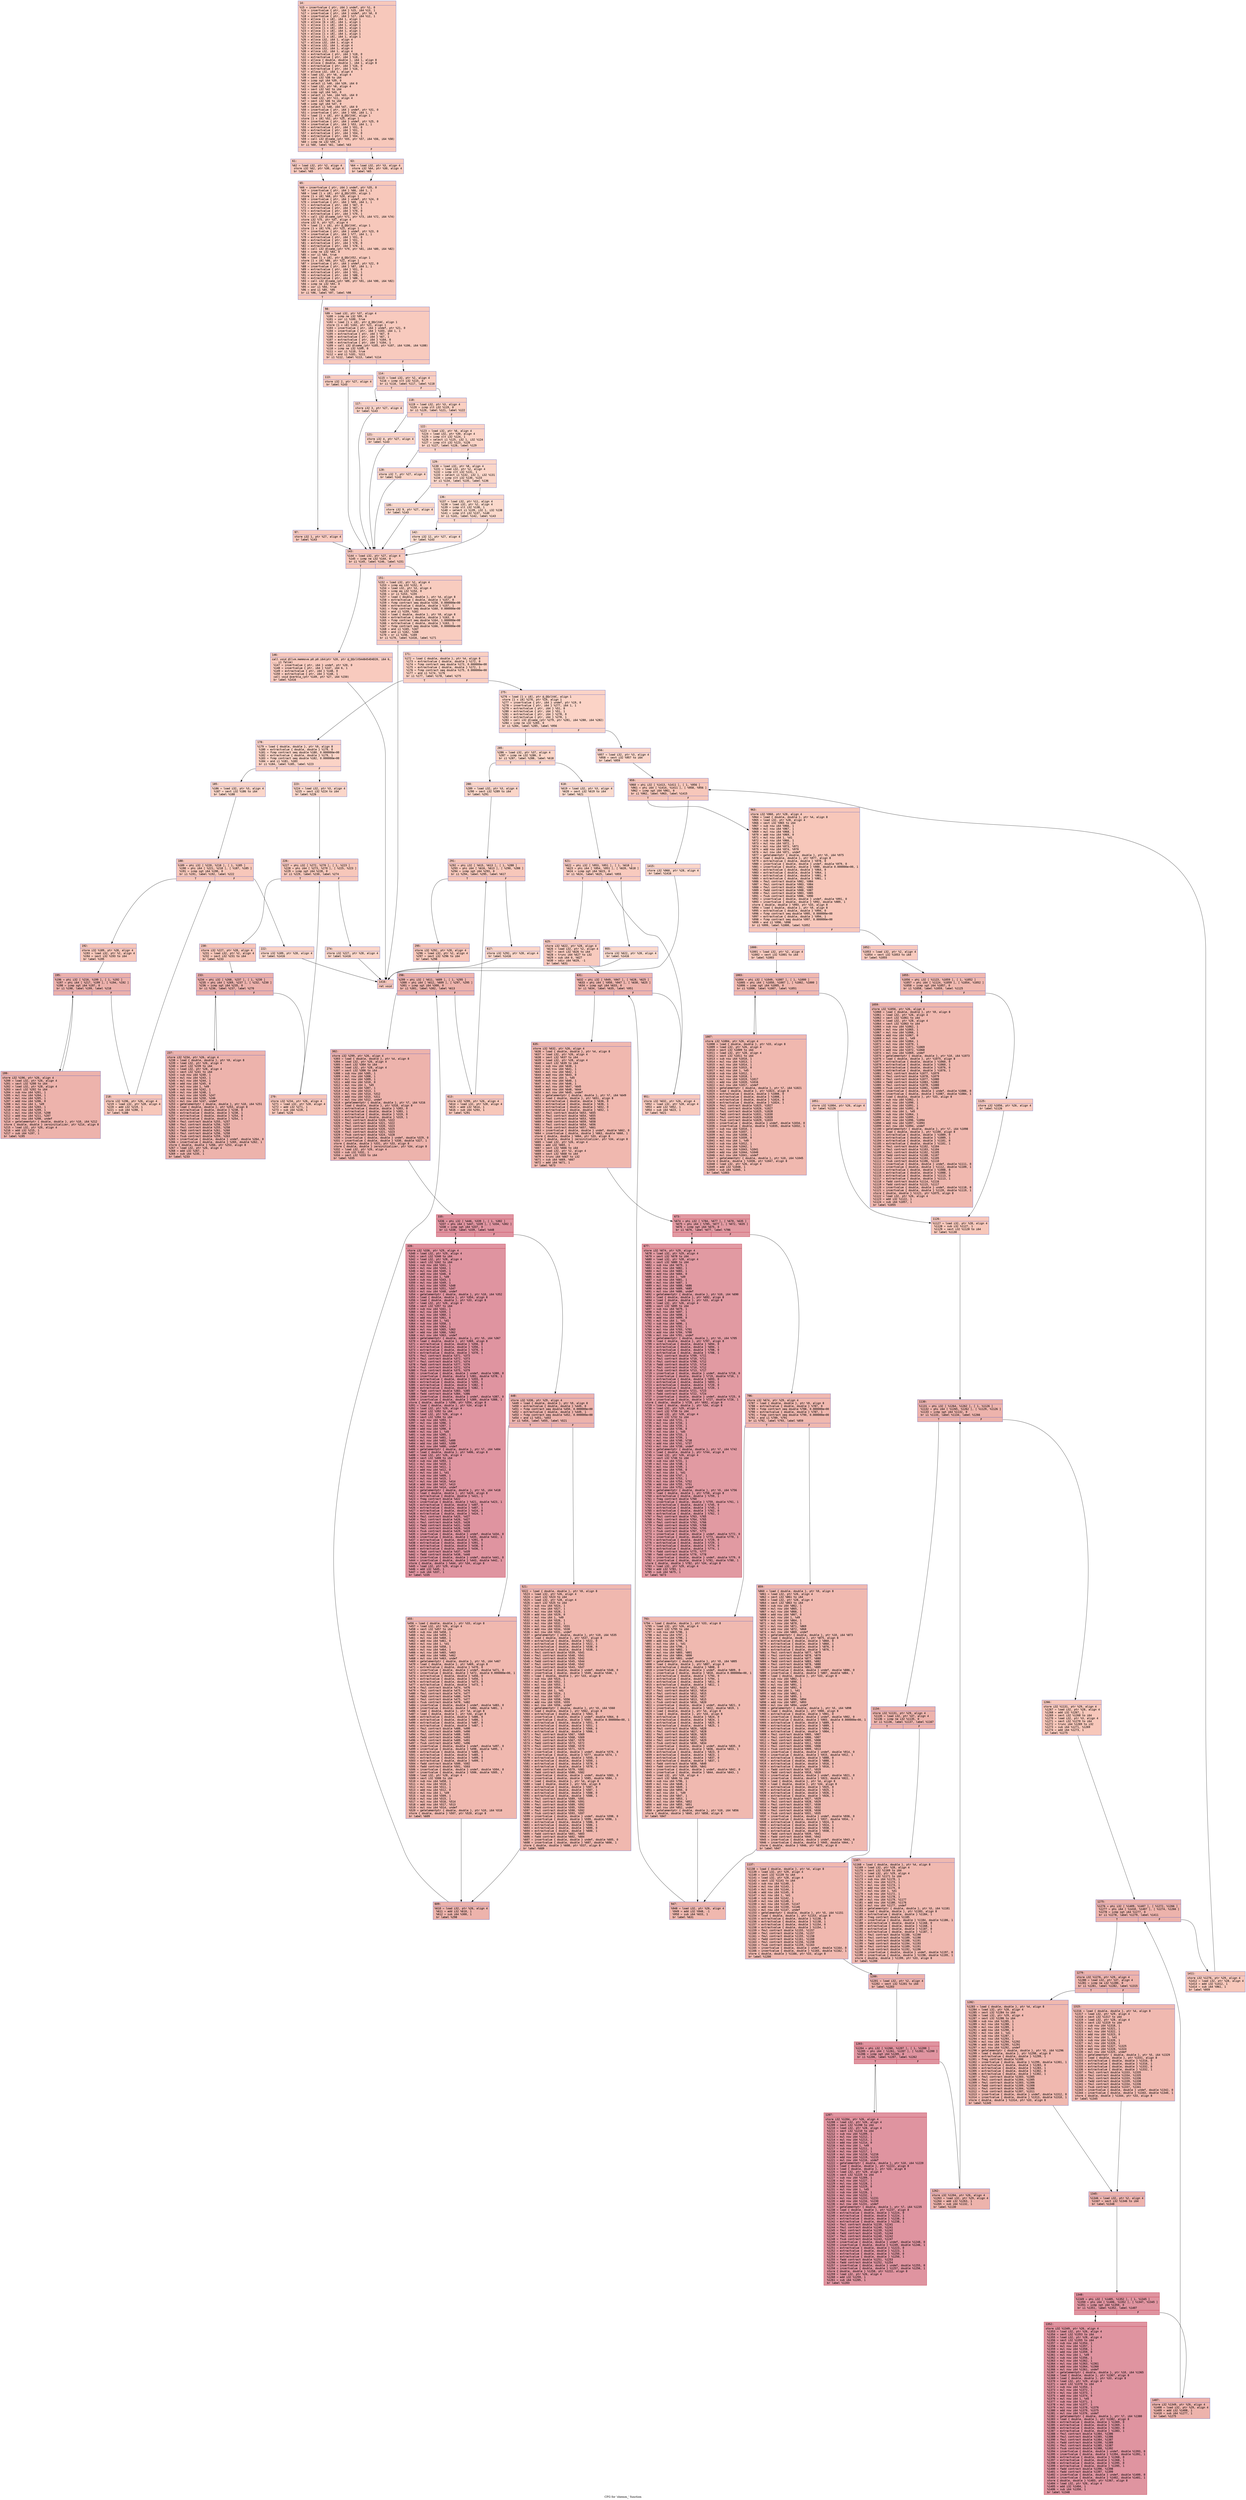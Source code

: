digraph "CFG for 'zhemm_' function" {
	label="CFG for 'zhemm_' function";

	Node0x55ee10846330 [shape=record,color="#3d50c3ff", style=filled, fillcolor="#ed836670" fontname="Courier",label="{14:\l|  %15 = insertvalue \{ ptr, i64 \} undef, ptr %1, 0\l  %16 = insertvalue \{ ptr, i64 \} %15, i64 %13, 1\l  %17 = insertvalue \{ ptr, i64 \} undef, ptr %0, 0\l  %18 = insertvalue \{ ptr, i64 \} %17, i64 %12, 1\l  %19 = alloca [1 x i8], i64 1, align 1\l  %20 = alloca [6 x i8], i64 1, align 1\l  %21 = alloca [1 x i8], i64 1, align 1\l  %22 = alloca [1 x i8], i64 1, align 1\l  %23 = alloca [1 x i8], i64 1, align 1\l  %24 = alloca [1 x i8], i64 1, align 1\l  %25 = alloca [1 x i8], i64 1, align 1\l  %26 = alloca i32, i64 1, align 4\l  %27 = alloca i32, i64 1, align 4\l  %28 = alloca i32, i64 1, align 4\l  %29 = alloca i32, i64 1, align 4\l  %30 = alloca i32, i64 1, align 4\l  %31 = extractvalue \{ ptr, i64 \} %18, 0\l  %32 = extractvalue \{ ptr, i64 \} %18, 1\l  %33 = alloca \{ double, double \}, i64 1, align 8\l  %34 = alloca \{ double, double \}, i64 1, align 8\l  %35 = extractvalue \{ ptr, i64 \} %16, 0\l  %36 = extractvalue \{ ptr, i64 \} %16, 1\l  %37 = alloca i32, i64 1, align 4\l  %38 = load i32, ptr %6, align 4\l  %39 = sext i32 %38 to i64\l  %40 = icmp sgt i64 %39, 0\l  %41 = select i1 %40, i64 %39, i64 0\l  %42 = load i32, ptr %8, align 4\l  %43 = sext i32 %42 to i64\l  %44 = icmp sgt i64 %43, 0\l  %45 = select i1 %44, i64 %43, i64 0\l  %46 = load i32, ptr %11, align 4\l  %47 = sext i32 %46 to i64\l  %48 = icmp sgt i64 %47, 0\l  %49 = select i1 %48, i64 %47, i64 0\l  %50 = insertvalue \{ ptr, i64 \} undef, ptr %31, 0\l  %51 = insertvalue \{ ptr, i64 \} %50, i64 1, 1\l  %52 = load [1 x i8], ptr @_QQclX4C, align 1\l  store [1 x i8] %52, ptr %25, align 1\l  %53 = insertvalue \{ ptr, i64 \} undef, ptr %25, 0\l  %54 = insertvalue \{ ptr, i64 \} %53, i64 1, 1\l  %55 = extractvalue \{ ptr, i64 \} %51, 0\l  %56 = extractvalue \{ ptr, i64 \} %51, 1\l  %57 = extractvalue \{ ptr, i64 \} %54, 0\l  %58 = extractvalue \{ ptr, i64 \} %54, 1\l  %59 = call i32 @lsame_(ptr %55, ptr %57, i64 %56, i64 %58)\l  %60 = icmp ne i32 %59, 0\l  br i1 %60, label %61, label %63\l|{<s0>T|<s1>F}}"];
	Node0x55ee10846330:s0 -> Node0x55ee108485a0[tooltip="14 -> 61\nProbability 62.50%" ];
	Node0x55ee10846330:s1 -> Node0x55ee108485f0[tooltip="14 -> 63\nProbability 37.50%" ];
	Node0x55ee108485a0 [shape=record,color="#3d50c3ff", style=filled, fillcolor="#ef886b70" fontname="Courier",label="{61:\l|  %62 = load i32, ptr %2, align 4\l  store i32 %62, ptr %30, align 4\l  br label %65\l}"];
	Node0x55ee108485a0 -> Node0x55ee10848810[tooltip="61 -> 65\nProbability 100.00%" ];
	Node0x55ee108485f0 [shape=record,color="#3d50c3ff", style=filled, fillcolor="#f08b6e70" fontname="Courier",label="{63:\l|  %64 = load i32, ptr %3, align 4\l  store i32 %64, ptr %30, align 4\l  br label %65\l}"];
	Node0x55ee108485f0 -> Node0x55ee10848810[tooltip="63 -> 65\nProbability 100.00%" ];
	Node0x55ee10848810 [shape=record,color="#3d50c3ff", style=filled, fillcolor="#ed836670" fontname="Courier",label="{65:\l|  %66 = insertvalue \{ ptr, i64 \} undef, ptr %35, 0\l  %67 = insertvalue \{ ptr, i64 \} %66, i64 1, 1\l  %68 = load [1 x i8], ptr @_QQclX55, align 1\l  store [1 x i8] %68, ptr %24, align 1\l  %69 = insertvalue \{ ptr, i64 \} undef, ptr %24, 0\l  %70 = insertvalue \{ ptr, i64 \} %69, i64 1, 1\l  %71 = extractvalue \{ ptr, i64 \} %67, 0\l  %72 = extractvalue \{ ptr, i64 \} %67, 1\l  %73 = extractvalue \{ ptr, i64 \} %70, 0\l  %74 = extractvalue \{ ptr, i64 \} %70, 1\l  %75 = call i32 @lsame_(ptr %71, ptr %73, i64 %72, i64 %74)\l  store i32 %75, ptr %37, align 4\l  store i32 0, ptr %27, align 4\l  %76 = load [1 x i8], ptr @_QQclX4C, align 1\l  store [1 x i8] %76, ptr %23, align 1\l  %77 = insertvalue \{ ptr, i64 \} undef, ptr %23, 0\l  %78 = insertvalue \{ ptr, i64 \} %77, i64 1, 1\l  %79 = extractvalue \{ ptr, i64 \} %51, 0\l  %80 = extractvalue \{ ptr, i64 \} %51, 1\l  %81 = extractvalue \{ ptr, i64 \} %78, 0\l  %82 = extractvalue \{ ptr, i64 \} %78, 1\l  %83 = call i32 @lsame_(ptr %79, ptr %81, i64 %80, i64 %82)\l  %84 = icmp ne i32 %83, 0\l  %85 = xor i1 %84, true\l  %86 = load [1 x i8], ptr @_QQclX52, align 1\l  store [1 x i8] %86, ptr %22, align 1\l  %87 = insertvalue \{ ptr, i64 \} undef, ptr %22, 0\l  %88 = insertvalue \{ ptr, i64 \} %87, i64 1, 1\l  %89 = extractvalue \{ ptr, i64 \} %51, 0\l  %90 = extractvalue \{ ptr, i64 \} %51, 1\l  %91 = extractvalue \{ ptr, i64 \} %88, 0\l  %92 = extractvalue \{ ptr, i64 \} %88, 1\l  %93 = call i32 @lsame_(ptr %89, ptr %91, i64 %90, i64 %92)\l  %94 = icmp ne i32 %93, 0\l  %95 = xor i1 %94, true\l  %96 = and i1 %85, %95\l  br i1 %96, label %97, label %98\l|{<s0>T|<s1>F}}"];
	Node0x55ee10848810:s0 -> Node0x55ee108474c0[tooltip="65 -> 97\nProbability 50.00%" ];
	Node0x55ee10848810:s1 -> Node0x55ee10847510[tooltip="65 -> 98\nProbability 50.00%" ];
	Node0x55ee108474c0 [shape=record,color="#3d50c3ff", style=filled, fillcolor="#ef886b70" fontname="Courier",label="{97:\l|  store i32 1, ptr %27, align 4\l  br label %143\l}"];
	Node0x55ee108474c0 -> Node0x55ee108476b0[tooltip="97 -> 143\nProbability 100.00%" ];
	Node0x55ee10847510 [shape=record,color="#3d50c3ff", style=filled, fillcolor="#ef886b70" fontname="Courier",label="{98:\l|  %99 = load i32, ptr %37, align 4\l  %100 = icmp ne i32 %99, 0\l  %101 = xor i1 %100, true\l  %102 = load [1 x i8], ptr @_QQclX4C, align 1\l  store [1 x i8] %102, ptr %21, align 1\l  %103 = insertvalue \{ ptr, i64 \} undef, ptr %21, 0\l  %104 = insertvalue \{ ptr, i64 \} %103, i64 1, 1\l  %105 = extractvalue \{ ptr, i64 \} %67, 0\l  %106 = extractvalue \{ ptr, i64 \} %67, 1\l  %107 = extractvalue \{ ptr, i64 \} %104, 0\l  %108 = extractvalue \{ ptr, i64 \} %104, 1\l  %109 = call i32 @lsame_(ptr %105, ptr %107, i64 %106, i64 %108)\l  %110 = icmp ne i32 %109, 0\l  %111 = xor i1 %110, true\l  %112 = and i1 %101, %111\l  br i1 %112, label %113, label %114\l|{<s0>T|<s1>F}}"];
	Node0x55ee10847510:s0 -> Node0x55ee1084b630[tooltip="98 -> 113\nProbability 50.00%" ];
	Node0x55ee10847510:s1 -> Node0x55ee1084b680[tooltip="98 -> 114\nProbability 50.00%" ];
	Node0x55ee1084b630 [shape=record,color="#3d50c3ff", style=filled, fillcolor="#f2907270" fontname="Courier",label="{113:\l|  store i32 2, ptr %27, align 4\l  br label %143\l}"];
	Node0x55ee1084b630 -> Node0x55ee108476b0[tooltip="113 -> 143\nProbability 100.00%" ];
	Node0x55ee1084b680 [shape=record,color="#3d50c3ff", style=filled, fillcolor="#f2907270" fontname="Courier",label="{114:\l|  %115 = load i32, ptr %2, align 4\l  %116 = icmp slt i32 %115, 0\l  br i1 %116, label %117, label %118\l|{<s0>T|<s1>F}}"];
	Node0x55ee1084b680:s0 -> Node0x55ee1084b9a0[tooltip="114 -> 117\nProbability 37.50%" ];
	Node0x55ee1084b680:s1 -> Node0x55ee1084b9f0[tooltip="114 -> 118\nProbability 62.50%" ];
	Node0x55ee1084b9a0 [shape=record,color="#3d50c3ff", style=filled, fillcolor="#f59c7d70" fontname="Courier",label="{117:\l|  store i32 3, ptr %27, align 4\l  br label %143\l}"];
	Node0x55ee1084b9a0 -> Node0x55ee108476b0[tooltip="117 -> 143\nProbability 100.00%" ];
	Node0x55ee1084b9f0 [shape=record,color="#3d50c3ff", style=filled, fillcolor="#f3947570" fontname="Courier",label="{118:\l|  %119 = load i32, ptr %3, align 4\l  %120 = icmp slt i32 %119, 0\l  br i1 %120, label %121, label %122\l|{<s0>T|<s1>F}}"];
	Node0x55ee1084b9f0:s0 -> Node0x55ee1084bd10[tooltip="118 -> 121\nProbability 37.50%" ];
	Node0x55ee1084b9f0:s1 -> Node0x55ee1084bd60[tooltip="118 -> 122\nProbability 62.50%" ];
	Node0x55ee1084bd10 [shape=record,color="#3d50c3ff", style=filled, fillcolor="#f5a08170" fontname="Courier",label="{121:\l|  store i32 4, ptr %27, align 4\l  br label %143\l}"];
	Node0x55ee1084bd10 -> Node0x55ee108476b0[tooltip="121 -> 143\nProbability 100.00%" ];
	Node0x55ee1084bd60 [shape=record,color="#3d50c3ff", style=filled, fillcolor="#f59c7d70" fontname="Courier",label="{122:\l|  %123 = load i32, ptr %6, align 4\l  %124 = load i32, ptr %30, align 4\l  %125 = icmp slt i32 %124, 1\l  %126 = select i1 %125, i32 1, i32 %124\l  %127 = icmp slt i32 %123, %126\l  br i1 %127, label %128, label %129\l|{<s0>T|<s1>F}}"];
	Node0x55ee1084bd60:s0 -> Node0x55ee1084c240[tooltip="122 -> 128\nProbability 50.00%" ];
	Node0x55ee1084bd60:s1 -> Node0x55ee1084c290[tooltip="122 -> 129\nProbability 50.00%" ];
	Node0x55ee1084c240 [shape=record,color="#3d50c3ff", style=filled, fillcolor="#f6a38570" fontname="Courier",label="{128:\l|  store i32 7, ptr %27, align 4\l  br label %143\l}"];
	Node0x55ee1084c240 -> Node0x55ee108476b0[tooltip="128 -> 143\nProbability 100.00%" ];
	Node0x55ee1084c290 [shape=record,color="#3d50c3ff", style=filled, fillcolor="#f6a38570" fontname="Courier",label="{129:\l|  %130 = load i32, ptr %8, align 4\l  %131 = load i32, ptr %2, align 4\l  %132 = icmp slt i32 %131, 1\l  %133 = select i1 %132, i32 1, i32 %131\l  %134 = icmp slt i32 %130, %133\l  br i1 %134, label %135, label %136\l|{<s0>T|<s1>F}}"];
	Node0x55ee1084c290:s0 -> Node0x55ee1084c770[tooltip="129 -> 135\nProbability 50.00%" ];
	Node0x55ee1084c290:s1 -> Node0x55ee1084c7c0[tooltip="129 -> 136\nProbability 50.00%" ];
	Node0x55ee1084c770 [shape=record,color="#3d50c3ff", style=filled, fillcolor="#f7a88970" fontname="Courier",label="{135:\l|  store i32 9, ptr %27, align 4\l  br label %143\l}"];
	Node0x55ee1084c770 -> Node0x55ee108476b0[tooltip="135 -> 143\nProbability 100.00%" ];
	Node0x55ee1084c7c0 [shape=record,color="#3d50c3ff", style=filled, fillcolor="#f7a88970" fontname="Courier",label="{136:\l|  %137 = load i32, ptr %11, align 4\l  %138 = load i32, ptr %2, align 4\l  %139 = icmp slt i32 %138, 1\l  %140 = select i1 %139, i32 1, i32 %138\l  %141 = icmp slt i32 %137, %140\l  br i1 %141, label %142, label %143\l|{<s0>T|<s1>F}}"];
	Node0x55ee1084c7c0:s0 -> Node0x55ee1084cca0[tooltip="136 -> 142\nProbability 50.00%" ];
	Node0x55ee1084c7c0:s1 -> Node0x55ee108476b0[tooltip="136 -> 143\nProbability 50.00%" ];
	Node0x55ee1084cca0 [shape=record,color="#3d50c3ff", style=filled, fillcolor="#f7af9170" fontname="Courier",label="{142:\l|  store i32 12, ptr %27, align 4\l  br label %143\l}"];
	Node0x55ee1084cca0 -> Node0x55ee108476b0[tooltip="142 -> 143\nProbability 100.00%" ];
	Node0x55ee108476b0 [shape=record,color="#3d50c3ff", style=filled, fillcolor="#ed836670" fontname="Courier",label="{143:\l|  %144 = load i32, ptr %27, align 4\l  %145 = icmp ne i32 %144, 0\l  br i1 %145, label %146, label %151\l|{<s0>T|<s1>F}}"];
	Node0x55ee108476b0:s0 -> Node0x55ee1084cfc0[tooltip="143 -> 146\nProbability 62.50%" ];
	Node0x55ee108476b0:s1 -> Node0x55ee1084d010[tooltip="143 -> 151\nProbability 37.50%" ];
	Node0x55ee1084cfc0 [shape=record,color="#3d50c3ff", style=filled, fillcolor="#ef886b70" fontname="Courier",label="{146:\l|  call void @llvm.memmove.p0.p0.i64(ptr %20, ptr @_QQclX5A48454D4D20, i64 6,\l... i1 false)\l  %147 = insertvalue \{ ptr, i64 \} undef, ptr %20, 0\l  %148 = insertvalue \{ ptr, i64 \} %147, i64 6, 1\l  %149 = extractvalue \{ ptr, i64 \} %148, 0\l  %150 = extractvalue \{ ptr, i64 \} %148, 1\l  call void @xerbla_(ptr %149, ptr %27, i64 %150)\l  br label %1416\l}"];
	Node0x55ee1084cfc0 -> Node0x55ee1084d610[tooltip="146 -> 1416\nProbability 100.00%" ];
	Node0x55ee1084d010 [shape=record,color="#3d50c3ff", style=filled, fillcolor="#f08b6e70" fontname="Courier",label="{151:\l|  %152 = load i32, ptr %2, align 4\l  %153 = icmp eq i32 %152, 0\l  %154 = load i32, ptr %3, align 4\l  %155 = icmp eq i32 %154, 0\l  %156 = or i1 %153, %155\l  %157 = load \{ double, double \}, ptr %4, align 8\l  %158 = extractvalue \{ double, double \} %157, 0\l  %159 = fcmp contract oeq double %158, 0.000000e+00\l  %160 = extractvalue \{ double, double \} %157, 1\l  %161 = fcmp contract oeq double %160, 0.000000e+00\l  %162 = and i1 %159, %161\l  %163 = load \{ double, double \}, ptr %9, align 8\l  %164 = extractvalue \{ double, double \} %163, 0\l  %165 = fcmp contract oeq double %164, 1.000000e+00\l  %166 = extractvalue \{ double, double \} %163, 1\l  %167 = fcmp contract oeq double %166, 0.000000e+00\l  %168 = and i1 %165, %167\l  %169 = and i1 %162, %168\l  %170 = or i1 %156, %169\l  br i1 %170, label %1416, label %171\l|{<s0>T|<s1>F}}"];
	Node0x55ee1084d010:s0 -> Node0x55ee1084d610[tooltip="151 -> 1416\nProbability 50.00%" ];
	Node0x55ee1084d010:s1 -> Node0x55ee1085b940[tooltip="151 -> 171\nProbability 50.00%" ];
	Node0x55ee1085b940 [shape=record,color="#3d50c3ff", style=filled, fillcolor="#f3947570" fontname="Courier",label="{171:\l|  %172 = load \{ double, double \}, ptr %4, align 8\l  %173 = extractvalue \{ double, double \} %172, 0\l  %174 = fcmp contract oeq double %173, 0.000000e+00\l  %175 = extractvalue \{ double, double \} %172, 1\l  %176 = fcmp contract oeq double %175, 0.000000e+00\l  %177 = and i1 %174, %176\l  br i1 %177, label %178, label %275\l|{<s0>T|<s1>F}}"];
	Node0x55ee1085b940:s0 -> Node0x55ee1085bd90[tooltip="171 -> 178\nProbability 50.00%" ];
	Node0x55ee1085b940:s1 -> Node0x55ee1085bde0[tooltip="171 -> 275\nProbability 50.00%" ];
	Node0x55ee1085bd90 [shape=record,color="#3d50c3ff", style=filled, fillcolor="#f59c7d70" fontname="Courier",label="{178:\l|  %179 = load \{ double, double \}, ptr %9, align 8\l  %180 = extractvalue \{ double, double \} %179, 0\l  %181 = fcmp contract oeq double %180, 0.000000e+00\l  %182 = extractvalue \{ double, double \} %179, 1\l  %183 = fcmp contract oeq double %182, 0.000000e+00\l  %184 = and i1 %181, %183\l  br i1 %184, label %185, label %223\l|{<s0>T|<s1>F}}"];
	Node0x55ee1085bd90:s0 -> Node0x55ee1085c230[tooltip="178 -> 185\nProbability 50.00%" ];
	Node0x55ee1085bd90:s1 -> Node0x55ee1085c280[tooltip="178 -> 223\nProbability 50.00%" ];
	Node0x55ee1085c230 [shape=record,color="#3d50c3ff", style=filled, fillcolor="#f6a38570" fontname="Courier",label="{185:\l|  %186 = load i32, ptr %3, align 4\l  %187 = sext i32 %186 to i64\l  br label %188\l}"];
	Node0x55ee1085c230 -> Node0x55ee1085c470[tooltip="185 -> 188\nProbability 100.00%" ];
	Node0x55ee1085c470 [shape=record,color="#3d50c3ff", style=filled, fillcolor="#ec7f6370" fontname="Courier",label="{188:\l|  %189 = phi i32 [ %220, %218 ], [ 1, %185 ]\l  %190 = phi i64 [ %221, %218 ], [ %187, %185 ]\l  %191 = icmp sgt i64 %190, 0\l  br i1 %191, label %192, label %222\l|{<s0>T|<s1>F}}"];
	Node0x55ee1085c470:s0 -> Node0x55ee1084a170[tooltip="188 -> 192\nProbability 96.88%" ];
	Node0x55ee1085c470:s1 -> Node0x55ee1084a1c0[tooltip="188 -> 222\nProbability 3.12%" ];
	Node0x55ee1084a170 [shape=record,color="#3d50c3ff", style=filled, fillcolor="#ec7f6370" fontname="Courier",label="{192:\l|  store i32 %189, ptr %28, align 4\l  %193 = load i32, ptr %2, align 4\l  %194 = sext i32 %193 to i64\l  br label %195\l}"];
	Node0x55ee1084a170 -> Node0x55ee1084a450[tooltip="192 -> 195\nProbability 100.00%" ];
	Node0x55ee1084a450 [shape=record,color="#3d50c3ff", style=filled, fillcolor="#d24b4070" fontname="Courier",label="{195:\l|  %196 = phi i32 [ %216, %199 ], [ 1, %192 ]\l  %197 = phi i64 [ %217, %199 ], [ %194, %192 ]\l  %198 = icmp sgt i64 %197, 0\l  br i1 %198, label %199, label %218\l|{<s0>T|<s1>F}}"];
	Node0x55ee1084a450:s0 -> Node0x55ee1084a510[tooltip="195 -> 199\nProbability 96.88%" ];
	Node0x55ee1084a450:s1 -> Node0x55ee1085c530[tooltip="195 -> 218\nProbability 3.12%" ];
	Node0x55ee1084a510 [shape=record,color="#3d50c3ff", style=filled, fillcolor="#d6524470" fontname="Courier",label="{199:\l|  store i32 %196, ptr %26, align 4\l  %200 = load i32, ptr %26, align 4\l  %201 = sext i32 %200 to i64\l  %202 = load i32, ptr %28, align 4\l  %203 = sext i32 %202 to i64\l  %204 = sub nsw i64 %201, 1\l  %205 = mul nsw i64 %204, 1\l  %206 = mul nsw i64 %205, 1\l  %207 = add nsw i64 %206, 0\l  %208 = mul nsw i64 1, %49\l  %209 = sub nsw i64 %203, 1\l  %210 = mul nsw i64 %209, 1\l  %211 = mul nsw i64 %210, %208\l  %212 = add nsw i64 %211, %207\l  %213 = mul nsw i64 %208, undef\l  %214 = getelementptr \{ double, double \}, ptr %10, i64 %212\l  store \{ double, double \} zeroinitializer, ptr %214, align 8\l  %215 = load i32, ptr %26, align 4\l  %216 = add i32 %215, 1\l  %217 = sub i64 %197, 1\l  br label %195\l}"];
	Node0x55ee1084a510 -> Node0x55ee1084a450[tooltip="199 -> 195\nProbability 100.00%" ];
	Node0x55ee1085c530 [shape=record,color="#3d50c3ff", style=filled, fillcolor="#ec7f6370" fontname="Courier",label="{218:\l|  store i32 %196, ptr %26, align 4\l  %219 = load i32, ptr %28, align 4\l  %220 = add i32 %219, 1\l  %221 = sub i64 %190, 1\l  br label %188\l}"];
	Node0x55ee1085c530 -> Node0x55ee1085c470[tooltip="218 -> 188\nProbability 100.00%" ];
	Node0x55ee1084a1c0 [shape=record,color="#3d50c3ff", style=filled, fillcolor="#f6a38570" fontname="Courier",label="{222:\l|  store i32 %189, ptr %28, align 4\l  br label %1416\l}"];
	Node0x55ee1084a1c0 -> Node0x55ee1084d610[tooltip="222 -> 1416\nProbability 100.00%" ];
	Node0x55ee1085c280 [shape=record,color="#3d50c3ff", style=filled, fillcolor="#f6a38570" fontname="Courier",label="{223:\l|  %224 = load i32, ptr %3, align 4\l  %225 = sext i32 %224 to i64\l  br label %226\l}"];
	Node0x55ee1085c280 -> Node0x55ee1085ee90[tooltip="223 -> 226\nProbability 100.00%" ];
	Node0x55ee1085ee90 [shape=record,color="#3d50c3ff", style=filled, fillcolor="#ec7f6370" fontname="Courier",label="{226:\l|  %227 = phi i32 [ %272, %270 ], [ 1, %223 ]\l  %228 = phi i64 [ %273, %270 ], [ %225, %223 ]\l  %229 = icmp sgt i64 %228, 0\l  br i1 %229, label %230, label %274\l|{<s0>T|<s1>F}}"];
	Node0x55ee1085ee90:s0 -> Node0x55ee1085f1b0[tooltip="226 -> 230\nProbability 96.88%" ];
	Node0x55ee1085ee90:s1 -> Node0x55ee1085f200[tooltip="226 -> 274\nProbability 3.12%" ];
	Node0x55ee1085f1b0 [shape=record,color="#3d50c3ff", style=filled, fillcolor="#ec7f6370" fontname="Courier",label="{230:\l|  store i32 %227, ptr %28, align 4\l  %231 = load i32, ptr %2, align 4\l  %232 = sext i32 %231 to i64\l  br label %233\l}"];
	Node0x55ee1085f1b0 -> Node0x55ee1085f490[tooltip="230 -> 233\nProbability 100.00%" ];
	Node0x55ee1085f490 [shape=record,color="#3d50c3ff", style=filled, fillcolor="#d24b4070" fontname="Courier",label="{233:\l|  %234 = phi i32 [ %268, %237 ], [ 1, %230 ]\l  %235 = phi i64 [ %269, %237 ], [ %232, %230 ]\l  %236 = icmp sgt i64 %235, 0\l  br i1 %236, label %237, label %270\l|{<s0>T|<s1>F}}"];
	Node0x55ee1085f490:s0 -> Node0x55ee1085f550[tooltip="233 -> 237\nProbability 96.88%" ];
	Node0x55ee1085f490:s1 -> Node0x55ee1085ef50[tooltip="233 -> 270\nProbability 3.12%" ];
	Node0x55ee1085f550 [shape=record,color="#3d50c3ff", style=filled, fillcolor="#d6524470" fontname="Courier",label="{237:\l|  store i32 %234, ptr %26, align 4\l  %238 = load \{ double, double \}, ptr %9, align 8\l  %239 = load i32, ptr %26, align 4\l  %240 = sext i32 %239 to i64\l  %241 = load i32, ptr %28, align 4\l  %242 = sext i32 %241 to i64\l  %243 = sub nsw i64 %240, 1\l  %244 = mul nsw i64 %243, 1\l  %245 = mul nsw i64 %244, 1\l  %246 = add nsw i64 %245, 0\l  %247 = mul nsw i64 1, %49\l  %248 = sub nsw i64 %242, 1\l  %249 = mul nsw i64 %248, 1\l  %250 = mul nsw i64 %249, %247\l  %251 = add nsw i64 %250, %246\l  %252 = mul nsw i64 %247, undef\l  %253 = getelementptr \{ double, double \}, ptr %10, i64 %251\l  %254 = load \{ double, double \}, ptr %253, align 8\l  %255 = extractvalue \{ double, double \} %238, 0\l  %256 = extractvalue \{ double, double \} %238, 1\l  %257 = extractvalue \{ double, double \} %254, 0\l  %258 = extractvalue \{ double, double \} %254, 1\l  %259 = fmul contract double %255, %257\l  %260 = fmul contract double %256, %257\l  %261 = fmul contract double %255, %258\l  %262 = fadd contract double %261, %260\l  %263 = fmul contract double %256, %258\l  %264 = fsub contract double %259, %263\l  %265 = insertvalue \{ double, double \} undef, double %264, 0\l  %266 = insertvalue \{ double, double \} %265, double %262, 1\l  store \{ double, double \} %266, ptr %253, align 8\l  %267 = load i32, ptr %26, align 4\l  %268 = add i32 %267, 1\l  %269 = sub i64 %235, 1\l  br label %233\l}"];
	Node0x55ee1085f550 -> Node0x55ee1085f490[tooltip="237 -> 233\nProbability 100.00%" ];
	Node0x55ee1085ef50 [shape=record,color="#3d50c3ff", style=filled, fillcolor="#ec7f6370" fontname="Courier",label="{270:\l|  store i32 %234, ptr %26, align 4\l  %271 = load i32, ptr %28, align 4\l  %272 = add i32 %271, 1\l  %273 = sub i64 %228, 1\l  br label %226\l}"];
	Node0x55ee1085ef50 -> Node0x55ee1085ee90[tooltip="270 -> 226\nProbability 100.00%" ];
	Node0x55ee1085f200 [shape=record,color="#3d50c3ff", style=filled, fillcolor="#f6a38570" fontname="Courier",label="{274:\l|  store i32 %227, ptr %28, align 4\l  br label %1416\l}"];
	Node0x55ee1085f200 -> Node0x55ee1084d610[tooltip="274 -> 1416\nProbability 100.00%" ];
	Node0x55ee1085bde0 [shape=record,color="#3d50c3ff", style=filled, fillcolor="#f59c7d70" fontname="Courier",label="{275:\l|  %276 = load [1 x i8], ptr @_QQclX4C, align 1\l  store [1 x i8] %276, ptr %19, align 1\l  %277 = insertvalue \{ ptr, i64 \} undef, ptr %19, 0\l  %278 = insertvalue \{ ptr, i64 \} %277, i64 1, 1\l  %279 = extractvalue \{ ptr, i64 \} %51, 0\l  %280 = extractvalue \{ ptr, i64 \} %51, 1\l  %281 = extractvalue \{ ptr, i64 \} %278, 0\l  %282 = extractvalue \{ ptr, i64 \} %278, 1\l  %283 = call i32 @lsame_(ptr %279, ptr %281, i64 %280, i64 %282)\l  %284 = icmp ne i32 %283, 0\l  br i1 %284, label %285, label %956\l|{<s0>T|<s1>F}}"];
	Node0x55ee1085bde0:s0 -> Node0x55ee10861630[tooltip="275 -> 285\nProbability 62.50%" ];
	Node0x55ee1085bde0:s1 -> Node0x55ee10861680[tooltip="275 -> 956\nProbability 37.50%" ];
	Node0x55ee10861630 [shape=record,color="#3d50c3ff", style=filled, fillcolor="#f5a08170" fontname="Courier",label="{285:\l|  %286 = load i32, ptr %37, align 4\l  %287 = icmp ne i32 %286, 0\l  br i1 %287, label %288, label %618\l|{<s0>T|<s1>F}}"];
	Node0x55ee10861630:s0 -> Node0x55ee10861890[tooltip="285 -> 288\nProbability 62.50%" ];
	Node0x55ee10861630:s1 -> Node0x55ee108618e0[tooltip="285 -> 618\nProbability 37.50%" ];
	Node0x55ee10861890 [shape=record,color="#3d50c3ff", style=filled, fillcolor="#f6a38570" fontname="Courier",label="{288:\l|  %289 = load i32, ptr %3, align 4\l  %290 = sext i32 %289 to i64\l  br label %291\l}"];
	Node0x55ee10861890 -> Node0x55ee10861ad0[tooltip="288 -> 291\nProbability 100.00%" ];
	Node0x55ee10861ad0 [shape=record,color="#3d50c3ff", style=filled, fillcolor="#ec7f6370" fontname="Courier",label="{291:\l|  %292 = phi i32 [ %615, %613 ], [ 1, %288 ]\l  %293 = phi i64 [ %616, %613 ], [ %290, %288 ]\l  %294 = icmp sgt i64 %293, 0\l  br i1 %294, label %295, label %617\l|{<s0>T|<s1>F}}"];
	Node0x55ee10861ad0:s0 -> Node0x55ee10861df0[tooltip="291 -> 295\nProbability 96.88%" ];
	Node0x55ee10861ad0:s1 -> Node0x55ee10861e40[tooltip="291 -> 617\nProbability 3.12%" ];
	Node0x55ee10861df0 [shape=record,color="#3d50c3ff", style=filled, fillcolor="#ec7f6370" fontname="Courier",label="{295:\l|  store i32 %292, ptr %28, align 4\l  %296 = load i32, ptr %2, align 4\l  %297 = sext i32 %296 to i64\l  br label %298\l}"];
	Node0x55ee10861df0 -> Node0x55ee108620d0[tooltip="295 -> 298\nProbability 100.00%" ];
	Node0x55ee108620d0 [shape=record,color="#3d50c3ff", style=filled, fillcolor="#d6524470" fontname="Courier",label="{298:\l|  %299 = phi i32 [ %611, %609 ], [ 1, %295 ]\l  %300 = phi i64 [ %612, %609 ], [ %297, %295 ]\l  %301 = icmp sgt i64 %300, 0\l  br i1 %301, label %302, label %613\l|{<s0>T|<s1>F}}"];
	Node0x55ee108620d0:s0 -> Node0x55ee108623f0[tooltip="298 -> 302\nProbability 96.88%" ];
	Node0x55ee108620d0:s1 -> Node0x55ee10861b90[tooltip="298 -> 613\nProbability 3.12%" ];
	Node0x55ee108623f0 [shape=record,color="#3d50c3ff", style=filled, fillcolor="#d6524470" fontname="Courier",label="{302:\l|  store i32 %299, ptr %26, align 4\l  %303 = load \{ double, double \}, ptr %4, align 8\l  %304 = load i32, ptr %26, align 4\l  %305 = sext i32 %304 to i64\l  %306 = load i32, ptr %28, align 4\l  %307 = sext i32 %306 to i64\l  %308 = sub nsw i64 %305, 1\l  %309 = mul nsw i64 %308, 1\l  %310 = mul nsw i64 %309, 1\l  %311 = add nsw i64 %310, 0\l  %312 = mul nsw i64 1, %45\l  %313 = sub nsw i64 %307, 1\l  %314 = mul nsw i64 %313, 1\l  %315 = mul nsw i64 %314, %312\l  %316 = add nsw i64 %315, %311\l  %317 = mul nsw i64 %312, undef\l  %318 = getelementptr \{ double, double \}, ptr %7, i64 %316\l  %319 = load \{ double, double \}, ptr %318, align 8\l  %320 = extractvalue \{ double, double \} %303, 0\l  %321 = extractvalue \{ double, double \} %303, 1\l  %322 = extractvalue \{ double, double \} %319, 0\l  %323 = extractvalue \{ double, double \} %319, 1\l  %324 = fmul contract double %320, %322\l  %325 = fmul contract double %321, %322\l  %326 = fmul contract double %320, %323\l  %327 = fadd contract double %326, %325\l  %328 = fmul contract double %321, %323\l  %329 = fsub contract double %324, %328\l  %330 = insertvalue \{ double, double \} undef, double %329, 0\l  %331 = insertvalue \{ double, double \} %330, double %327, 1\l  store \{ double, double \} %331, ptr %33, align 8\l  store \{ double, double \} zeroinitializer, ptr %34, align 8\l  %332 = load i32, ptr %26, align 4\l  %333 = sub i32 %332, 1\l  %334 = sext i32 %333 to i64\l  br label %335\l}"];
	Node0x55ee108623f0 -> Node0x55ee10863870[tooltip="302 -> 335\nProbability 100.00%" ];
	Node0x55ee10863870 [shape=record,color="#b70d28ff", style=filled, fillcolor="#b70d2870" fontname="Courier",label="{335:\l|  %336 = phi i32 [ %446, %339 ], [ 1, %302 ]\l  %337 = phi i64 [ %447, %339 ], [ %334, %302 ]\l  %338 = icmp sgt i64 %337, 0\l  br i1 %338, label %339, label %448\l|{<s0>T|<s1>F}}"];
	Node0x55ee10863870:s0 -> Node0x55ee10863930[tooltip="335 -> 339\nProbability 96.88%" ];
	Node0x55ee10863870:s1 -> Node0x55ee10863b90[tooltip="335 -> 448\nProbability 3.12%" ];
	Node0x55ee10863930 [shape=record,color="#b70d28ff", style=filled, fillcolor="#b70d2870" fontname="Courier",label="{339:\l|  store i32 %336, ptr %29, align 4\l  %340 = load i32, ptr %29, align 4\l  %341 = sext i32 %340 to i64\l  %342 = load i32, ptr %28, align 4\l  %343 = sext i32 %342 to i64\l  %344 = sub nsw i64 %341, 1\l  %345 = mul nsw i64 %344, 1\l  %346 = mul nsw i64 %345, 1\l  %347 = add nsw i64 %346, 0\l  %348 = mul nsw i64 1, %49\l  %349 = sub nsw i64 %343, 1\l  %350 = mul nsw i64 %349, 1\l  %351 = mul nsw i64 %350, %348\l  %352 = add nsw i64 %351, %347\l  %353 = mul nsw i64 %348, undef\l  %354 = getelementptr \{ double, double \}, ptr %10, i64 %352\l  %355 = load \{ double, double \}, ptr %354, align 8\l  %356 = load \{ double, double \}, ptr %33, align 8\l  %357 = load i32, ptr %26, align 4\l  %358 = sext i32 %357 to i64\l  %359 = sub nsw i64 %341, 1\l  %360 = mul nsw i64 %359, 1\l  %361 = mul nsw i64 %360, 1\l  %362 = add nsw i64 %361, 0\l  %363 = mul nsw i64 1, %41\l  %364 = sub nsw i64 %358, 1\l  %365 = mul nsw i64 %364, 1\l  %366 = mul nsw i64 %365, %363\l  %367 = add nsw i64 %366, %362\l  %368 = mul nsw i64 %363, undef\l  %369 = getelementptr \{ double, double \}, ptr %5, i64 %367\l  %370 = load \{ double, double \}, ptr %369, align 8\l  %371 = extractvalue \{ double, double \} %356, 0\l  %372 = extractvalue \{ double, double \} %356, 1\l  %373 = extractvalue \{ double, double \} %370, 0\l  %374 = extractvalue \{ double, double \} %370, 1\l  %375 = fmul contract double %371, %373\l  %376 = fmul contract double %372, %373\l  %377 = fmul contract double %371, %374\l  %378 = fadd contract double %377, %376\l  %379 = fmul contract double %372, %374\l  %380 = fsub contract double %375, %379\l  %381 = insertvalue \{ double, double \} undef, double %380, 0\l  %382 = insertvalue \{ double, double \} %381, double %378, 1\l  %383 = extractvalue \{ double, double \} %355, 0\l  %384 = extractvalue \{ double, double \} %355, 1\l  %385 = extractvalue \{ double, double \} %382, 0\l  %386 = extractvalue \{ double, double \} %382, 1\l  %387 = fadd contract double %383, %385\l  %388 = fadd contract double %384, %386\l  %389 = insertvalue \{ double, double \} undef, double %387, 0\l  %390 = insertvalue \{ double, double \} %389, double %388, 1\l  store \{ double, double \} %390, ptr %354, align 8\l  %391 = load \{ double, double \}, ptr %34, align 8\l  %392 = load i32, ptr %29, align 4\l  %393 = sext i32 %392 to i64\l  %394 = load i32, ptr %28, align 4\l  %395 = sext i32 %394 to i64\l  %396 = sub nsw i64 %393, 1\l  %397 = mul nsw i64 %396, 1\l  %398 = mul nsw i64 %397, 1\l  %399 = add nsw i64 %398, 0\l  %400 = mul nsw i64 1, %45\l  %401 = sub nsw i64 %395, 1\l  %402 = mul nsw i64 %401, 1\l  %403 = mul nsw i64 %402, %400\l  %404 = add nsw i64 %403, %399\l  %405 = mul nsw i64 %400, undef\l  %406 = getelementptr \{ double, double \}, ptr %7, i64 %404\l  %407 = load \{ double, double \}, ptr %406, align 8\l  %408 = load i32, ptr %26, align 4\l  %409 = sext i32 %408 to i64\l  %410 = sub nsw i64 %393, 1\l  %411 = mul nsw i64 %410, 1\l  %412 = mul nsw i64 %411, 1\l  %413 = add nsw i64 %412, 0\l  %414 = mul nsw i64 1, %41\l  %415 = sub nsw i64 %409, 1\l  %416 = mul nsw i64 %415, 1\l  %417 = mul nsw i64 %416, %414\l  %418 = add nsw i64 %417, %413\l  %419 = mul nsw i64 %414, undef\l  %420 = getelementptr \{ double, double \}, ptr %5, i64 %418\l  %421 = load \{ double, double \}, ptr %420, align 8\l  %422 = extractvalue \{ double, double \} %421, 1\l  %423 = fneg contract double %422\l  %424 = insertvalue \{ double, double \} %421, double %423, 1\l  %425 = extractvalue \{ double, double \} %407, 0\l  %426 = extractvalue \{ double, double \} %407, 1\l  %427 = extractvalue \{ double, double \} %424, 0\l  %428 = extractvalue \{ double, double \} %424, 1\l  %429 = fmul contract double %425, %427\l  %430 = fmul contract double %426, %427\l  %431 = fmul contract double %425, %428\l  %432 = fadd contract double %431, %430\l  %433 = fmul contract double %426, %428\l  %434 = fsub contract double %429, %433\l  %435 = insertvalue \{ double, double \} undef, double %434, 0\l  %436 = insertvalue \{ double, double \} %435, double %432, 1\l  %437 = extractvalue \{ double, double \} %391, 0\l  %438 = extractvalue \{ double, double \} %391, 1\l  %439 = extractvalue \{ double, double \} %436, 0\l  %440 = extractvalue \{ double, double \} %436, 1\l  %441 = fadd contract double %437, %439\l  %442 = fadd contract double %438, %440\l  %443 = insertvalue \{ double, double \} undef, double %441, 0\l  %444 = insertvalue \{ double, double \} %443, double %442, 1\l  store \{ double, double \} %444, ptr %34, align 8\l  %445 = load i32, ptr %29, align 4\l  %446 = add i32 %445, 1\l  %447 = sub i64 %337, 1\l  br label %335\l}"];
	Node0x55ee10863930 -> Node0x55ee10863870[tooltip="339 -> 335\nProbability 100.00%" ];
	Node0x55ee10863b90 [shape=record,color="#3d50c3ff", style=filled, fillcolor="#d6524470" fontname="Courier",label="{448:\l|  store i32 %336, ptr %29, align 4\l  %449 = load \{ double, double \}, ptr %9, align 8\l  %450 = extractvalue \{ double, double \} %449, 0\l  %451 = fcmp contract oeq double %450, 0.000000e+00\l  %452 = extractvalue \{ double, double \} %449, 1\l  %453 = fcmp contract oeq double %452, 0.000000e+00\l  %454 = and i1 %451, %453\l  br i1 %454, label %455, label %521\l|{<s0>T|<s1>F}}"];
	Node0x55ee10863b90:s0 -> Node0x55ee10869f50[tooltip="448 -> 455\nProbability 50.00%" ];
	Node0x55ee10863b90:s1 -> Node0x55ee10869fa0[tooltip="448 -> 521\nProbability 50.00%" ];
	Node0x55ee10869f50 [shape=record,color="#3d50c3ff", style=filled, fillcolor="#dc5d4a70" fontname="Courier",label="{455:\l|  %456 = load \{ double, double \}, ptr %33, align 8\l  %457 = load i32, ptr %26, align 4\l  %458 = sext i32 %457 to i64\l  %459 = sub nsw i64 %458, 1\l  %460 = mul nsw i64 %459, 1\l  %461 = mul nsw i64 %460, 1\l  %462 = add nsw i64 %461, 0\l  %463 = mul nsw i64 1, %41\l  %464 = sub nsw i64 %458, 1\l  %465 = mul nsw i64 %464, 1\l  %466 = mul nsw i64 %465, %463\l  %467 = add nsw i64 %466, %462\l  %468 = mul nsw i64 %463, undef\l  %469 = getelementptr \{ double, double \}, ptr %5, i64 %467\l  %470 = load \{ double, double \}, ptr %469, align 8\l  %471 = extractvalue \{ double, double \} %470, 0\l  %472 = insertvalue \{ double, double \} undef, double %471, 0\l  %473 = insertvalue \{ double, double \} %472, double 0.000000e+00, 1\l  %474 = extractvalue \{ double, double \} %456, 0\l  %475 = extractvalue \{ double, double \} %456, 1\l  %476 = extractvalue \{ double, double \} %473, 0\l  %477 = extractvalue \{ double, double \} %473, 1\l  %478 = fmul contract double %474, %476\l  %479 = fmul contract double %475, %476\l  %480 = fmul contract double %474, %477\l  %481 = fadd contract double %480, %479\l  %482 = fmul contract double %475, %477\l  %483 = fsub contract double %478, %482\l  %484 = insertvalue \{ double, double \} undef, double %483, 0\l  %485 = insertvalue \{ double, double \} %484, double %481, 1\l  %486 = load \{ double, double \}, ptr %4, align 8\l  %487 = load \{ double, double \}, ptr %34, align 8\l  %488 = extractvalue \{ double, double \} %486, 0\l  %489 = extractvalue \{ double, double \} %486, 1\l  %490 = extractvalue \{ double, double \} %487, 0\l  %491 = extractvalue \{ double, double \} %487, 1\l  %492 = fmul contract double %488, %490\l  %493 = fmul contract double %489, %490\l  %494 = fmul contract double %488, %491\l  %495 = fadd contract double %494, %493\l  %496 = fmul contract double %489, %491\l  %497 = fsub contract double %492, %496\l  %498 = insertvalue \{ double, double \} undef, double %497, 0\l  %499 = insertvalue \{ double, double \} %498, double %495, 1\l  %500 = extractvalue \{ double, double \} %485, 0\l  %501 = extractvalue \{ double, double \} %485, 1\l  %502 = extractvalue \{ double, double \} %499, 0\l  %503 = extractvalue \{ double, double \} %499, 1\l  %504 = fadd contract double %500, %502\l  %505 = fadd contract double %501, %503\l  %506 = insertvalue \{ double, double \} undef, double %504, 0\l  %507 = insertvalue \{ double, double \} %506, double %505, 1\l  %508 = load i32, ptr %28, align 4\l  %509 = sext i32 %508 to i64\l  %510 = sub nsw i64 %458, 1\l  %511 = mul nsw i64 %510, 1\l  %512 = mul nsw i64 %511, 1\l  %513 = add nsw i64 %512, 0\l  %514 = mul nsw i64 1, %49\l  %515 = sub nsw i64 %509, 1\l  %516 = mul nsw i64 %515, 1\l  %517 = mul nsw i64 %516, %514\l  %518 = add nsw i64 %517, %513\l  %519 = mul nsw i64 %514, undef\l  %520 = getelementptr \{ double, double \}, ptr %10, i64 %518\l  store \{ double, double \} %507, ptr %520, align 8\l  br label %609\l}"];
	Node0x55ee10869f50 -> Node0x55ee10862190[tooltip="455 -> 609\nProbability 100.00%" ];
	Node0x55ee10869fa0 [shape=record,color="#3d50c3ff", style=filled, fillcolor="#dc5d4a70" fontname="Courier",label="{521:\l|  %522 = load \{ double, double \}, ptr %9, align 8\l  %523 = load i32, ptr %26, align 4\l  %524 = sext i32 %523 to i64\l  %525 = load i32, ptr %28, align 4\l  %526 = sext i32 %525 to i64\l  %527 = sub nsw i64 %524, 1\l  %528 = mul nsw i64 %527, 1\l  %529 = mul nsw i64 %528, 1\l  %530 = add nsw i64 %529, 0\l  %531 = mul nsw i64 1, %49\l  %532 = sub nsw i64 %526, 1\l  %533 = mul nsw i64 %532, 1\l  %534 = mul nsw i64 %533, %531\l  %535 = add nsw i64 %534, %530\l  %536 = mul nsw i64 %531, undef\l  %537 = getelementptr \{ double, double \}, ptr %10, i64 %535\l  %538 = load \{ double, double \}, ptr %537, align 8\l  %539 = extractvalue \{ double, double \} %522, 0\l  %540 = extractvalue \{ double, double \} %522, 1\l  %541 = extractvalue \{ double, double \} %538, 0\l  %542 = extractvalue \{ double, double \} %538, 1\l  %543 = fmul contract double %539, %541\l  %544 = fmul contract double %540, %541\l  %545 = fmul contract double %539, %542\l  %546 = fadd contract double %545, %544\l  %547 = fmul contract double %540, %542\l  %548 = fsub contract double %543, %547\l  %549 = insertvalue \{ double, double \} undef, double %548, 0\l  %550 = insertvalue \{ double, double \} %549, double %546, 1\l  %551 = load \{ double, double \}, ptr %33, align 8\l  %552 = sub nsw i64 %524, 1\l  %553 = mul nsw i64 %552, 1\l  %554 = mul nsw i64 %553, 1\l  %555 = add nsw i64 %554, 0\l  %556 = mul nsw i64 1, %41\l  %557 = sub nsw i64 %524, 1\l  %558 = mul nsw i64 %557, 1\l  %559 = mul nsw i64 %558, %556\l  %560 = add nsw i64 %559, %555\l  %561 = mul nsw i64 %556, undef\l  %562 = getelementptr \{ double, double \}, ptr %5, i64 %560\l  %563 = load \{ double, double \}, ptr %562, align 8\l  %564 = extractvalue \{ double, double \} %563, 0\l  %565 = insertvalue \{ double, double \} undef, double %564, 0\l  %566 = insertvalue \{ double, double \} %565, double 0.000000e+00, 1\l  %567 = extractvalue \{ double, double \} %551, 0\l  %568 = extractvalue \{ double, double \} %551, 1\l  %569 = extractvalue \{ double, double \} %566, 0\l  %570 = extractvalue \{ double, double \} %566, 1\l  %571 = fmul contract double %567, %569\l  %572 = fmul contract double %568, %569\l  %573 = fmul contract double %567, %570\l  %574 = fadd contract double %573, %572\l  %575 = fmul contract double %568, %570\l  %576 = fsub contract double %571, %575\l  %577 = insertvalue \{ double, double \} undef, double %576, 0\l  %578 = insertvalue \{ double, double \} %577, double %574, 1\l  %579 = extractvalue \{ double, double \} %550, 0\l  %580 = extractvalue \{ double, double \} %550, 1\l  %581 = extractvalue \{ double, double \} %578, 0\l  %582 = extractvalue \{ double, double \} %578, 1\l  %583 = fadd contract double %579, %581\l  %584 = fadd contract double %580, %582\l  %585 = insertvalue \{ double, double \} undef, double %583, 0\l  %586 = insertvalue \{ double, double \} %585, double %584, 1\l  %587 = load \{ double, double \}, ptr %4, align 8\l  %588 = load \{ double, double \}, ptr %34, align 8\l  %589 = extractvalue \{ double, double \} %587, 0\l  %590 = extractvalue \{ double, double \} %587, 1\l  %591 = extractvalue \{ double, double \} %588, 0\l  %592 = extractvalue \{ double, double \} %588, 1\l  %593 = fmul contract double %589, %591\l  %594 = fmul contract double %590, %591\l  %595 = fmul contract double %589, %592\l  %596 = fadd contract double %595, %594\l  %597 = fmul contract double %590, %592\l  %598 = fsub contract double %593, %597\l  %599 = insertvalue \{ double, double \} undef, double %598, 0\l  %600 = insertvalue \{ double, double \} %599, double %596, 1\l  %601 = extractvalue \{ double, double \} %586, 0\l  %602 = extractvalue \{ double, double \} %586, 1\l  %603 = extractvalue \{ double, double \} %600, 0\l  %604 = extractvalue \{ double, double \} %600, 1\l  %605 = fadd contract double %601, %603\l  %606 = fadd contract double %602, %604\l  %607 = insertvalue \{ double, double \} undef, double %605, 0\l  %608 = insertvalue \{ double, double \} %607, double %606, 1\l  store \{ double, double \} %608, ptr %537, align 8\l  br label %609\l}"];
	Node0x55ee10869fa0 -> Node0x55ee10862190[tooltip="521 -> 609\nProbability 100.00%" ];
	Node0x55ee10862190 [shape=record,color="#3d50c3ff", style=filled, fillcolor="#d6524470" fontname="Courier",label="{609:\l|  %610 = load i32, ptr %26, align 4\l  %611 = add i32 %610, 1\l  %612 = sub i64 %300, 1\l  br label %298\l}"];
	Node0x55ee10862190 -> Node0x55ee108620d0[tooltip="609 -> 298\nProbability 100.00%" ];
	Node0x55ee10861b90 [shape=record,color="#3d50c3ff", style=filled, fillcolor="#ec7f6370" fontname="Courier",label="{613:\l|  store i32 %299, ptr %26, align 4\l  %614 = load i32, ptr %28, align 4\l  %615 = add i32 %614, 1\l  %616 = sub i64 %293, 1\l  br label %291\l}"];
	Node0x55ee10861b90 -> Node0x55ee10861ad0[tooltip="613 -> 291\nProbability 100.00%" ];
	Node0x55ee10861e40 [shape=record,color="#3d50c3ff", style=filled, fillcolor="#f6a38570" fontname="Courier",label="{617:\l|  store i32 %292, ptr %28, align 4\l  br label %1416\l}"];
	Node0x55ee10861e40 -> Node0x55ee1084d610[tooltip="617 -> 1416\nProbability 100.00%" ];
	Node0x55ee108618e0 [shape=record,color="#3d50c3ff", style=filled, fillcolor="#f7ac8e70" fontname="Courier",label="{618:\l|  %619 = load i32, ptr %3, align 4\l  %620 = sext i32 %619 to i64\l  br label %621\l}"];
	Node0x55ee108618e0 -> Node0x55ee10870060[tooltip="618 -> 621\nProbability 100.00%" ];
	Node0x55ee10870060 [shape=record,color="#3d50c3ff", style=filled, fillcolor="#ef886b70" fontname="Courier",label="{621:\l|  %622 = phi i32 [ %953, %951 ], [ 1, %618 ]\l  %623 = phi i64 [ %954, %951 ], [ %620, %618 ]\l  %624 = icmp sgt i64 %623, 0\l  br i1 %624, label %625, label %955\l|{<s0>T|<s1>F}}"];
	Node0x55ee10870060:s0 -> Node0x55ee10870380[tooltip="621 -> 625\nProbability 96.88%" ];
	Node0x55ee10870060:s1 -> Node0x55ee108703d0[tooltip="621 -> 955\nProbability 3.12%" ];
	Node0x55ee10870380 [shape=record,color="#3d50c3ff", style=filled, fillcolor="#ef886b70" fontname="Courier",label="{625:\l|  store i32 %622, ptr %28, align 4\l  %626 = load i32, ptr %2, align 4\l  %627 = sext i32 %626 to i64\l  %628 = trunc i64 %627 to i32\l  %629 = sub i64 0, %627\l  %630 = sdiv i64 %629, -1\l  br label %631\l}"];
	Node0x55ee10870380 -> Node0x55ee108707f0[tooltip="625 -> 631\nProbability 100.00%" ];
	Node0x55ee108707f0 [shape=record,color="#3d50c3ff", style=filled, fillcolor="#d8564670" fontname="Courier",label="{631:\l|  %632 = phi i32 [ %949, %947 ], [ %628, %625 ]\l  %633 = phi i64 [ %950, %947 ], [ %630, %625 ]\l  %634 = icmp sgt i64 %633, 0\l  br i1 %634, label %635, label %951\l|{<s0>T|<s1>F}}"];
	Node0x55ee108707f0:s0 -> Node0x55ee10870b10[tooltip="631 -> 635\nProbability 96.88%" ];
	Node0x55ee108707f0:s1 -> Node0x55ee10870120[tooltip="631 -> 951\nProbability 3.12%" ];
	Node0x55ee10870b10 [shape=record,color="#3d50c3ff", style=filled, fillcolor="#dc5d4a70" fontname="Courier",label="{635:\l|  store i32 %632, ptr %26, align 4\l  %636 = load \{ double, double \}, ptr %4, align 8\l  %637 = load i32, ptr %26, align 4\l  %638 = sext i32 %637 to i64\l  %639 = load i32, ptr %28, align 4\l  %640 = sext i32 %639 to i64\l  %641 = sub nsw i64 %638, 1\l  %642 = mul nsw i64 %641, 1\l  %643 = mul nsw i64 %642, 1\l  %644 = add nsw i64 %643, 0\l  %645 = mul nsw i64 1, %45\l  %646 = sub nsw i64 %640, 1\l  %647 = mul nsw i64 %646, 1\l  %648 = mul nsw i64 %647, %645\l  %649 = add nsw i64 %648, %644\l  %650 = mul nsw i64 %645, undef\l  %651 = getelementptr \{ double, double \}, ptr %7, i64 %649\l  %652 = load \{ double, double \}, ptr %651, align 8\l  %653 = extractvalue \{ double, double \} %636, 0\l  %654 = extractvalue \{ double, double \} %636, 1\l  %655 = extractvalue \{ double, double \} %652, 0\l  %656 = extractvalue \{ double, double \} %652, 1\l  %657 = fmul contract double %653, %655\l  %658 = fmul contract double %654, %655\l  %659 = fmul contract double %653, %656\l  %660 = fadd contract double %659, %658\l  %661 = fmul contract double %654, %656\l  %662 = fsub contract double %657, %661\l  %663 = insertvalue \{ double, double \} undef, double %662, 0\l  %664 = insertvalue \{ double, double \} %663, double %660, 1\l  store \{ double, double \} %664, ptr %33, align 8\l  store \{ double, double \} zeroinitializer, ptr %34, align 8\l  %665 = load i32, ptr %26, align 4\l  %666 = add i32 %665, 1\l  %667 = sext i32 %666 to i64\l  %668 = load i32, ptr %2, align 4\l  %669 = sext i32 %668 to i64\l  %670 = trunc i64 %667 to i32\l  %671 = sub i64 %669, %667\l  %672 = add i64 %671, 1\l  br label %673\l}"];
	Node0x55ee10870b10 -> Node0x55ee10872210[tooltip="635 -> 673\nProbability 100.00%" ];
	Node0x55ee10872210 [shape=record,color="#b70d28ff", style=filled, fillcolor="#bb1b2c70" fontname="Courier",label="{673:\l|  %674 = phi i32 [ %784, %677 ], [ %670, %635 ]\l  %675 = phi i64 [ %785, %677 ], [ %672, %635 ]\l  %676 = icmp sgt i64 %675, 0\l  br i1 %676, label %677, label %786\l|{<s0>T|<s1>F}}"];
	Node0x55ee10872210:s0 -> Node0x55ee108722d0[tooltip="673 -> 677\nProbability 96.88%" ];
	Node0x55ee10872210:s1 -> Node0x55ee10872530[tooltip="673 -> 786\nProbability 3.12%" ];
	Node0x55ee108722d0 [shape=record,color="#b70d28ff", style=filled, fillcolor="#bb1b2c70" fontname="Courier",label="{677:\l|  store i32 %674, ptr %29, align 4\l  %678 = load i32, ptr %29, align 4\l  %679 = sext i32 %678 to i64\l  %680 = load i32, ptr %28, align 4\l  %681 = sext i32 %680 to i64\l  %682 = sub nsw i64 %679, 1\l  %683 = mul nsw i64 %682, 1\l  %684 = mul nsw i64 %683, 1\l  %685 = add nsw i64 %684, 0\l  %686 = mul nsw i64 1, %49\l  %687 = sub nsw i64 %681, 1\l  %688 = mul nsw i64 %687, 1\l  %689 = mul nsw i64 %688, %686\l  %690 = add nsw i64 %689, %685\l  %691 = mul nsw i64 %686, undef\l  %692 = getelementptr \{ double, double \}, ptr %10, i64 %690\l  %693 = load \{ double, double \}, ptr %692, align 8\l  %694 = load \{ double, double \}, ptr %33, align 8\l  %695 = load i32, ptr %26, align 4\l  %696 = sext i32 %695 to i64\l  %697 = sub nsw i64 %679, 1\l  %698 = mul nsw i64 %697, 1\l  %699 = mul nsw i64 %698, 1\l  %700 = add nsw i64 %699, 0\l  %701 = mul nsw i64 1, %41\l  %702 = sub nsw i64 %696, 1\l  %703 = mul nsw i64 %702, 1\l  %704 = mul nsw i64 %703, %701\l  %705 = add nsw i64 %704, %700\l  %706 = mul nsw i64 %701, undef\l  %707 = getelementptr \{ double, double \}, ptr %5, i64 %705\l  %708 = load \{ double, double \}, ptr %707, align 8\l  %709 = extractvalue \{ double, double \} %694, 0\l  %710 = extractvalue \{ double, double \} %694, 1\l  %711 = extractvalue \{ double, double \} %708, 0\l  %712 = extractvalue \{ double, double \} %708, 1\l  %713 = fmul contract double %709, %711\l  %714 = fmul contract double %710, %711\l  %715 = fmul contract double %709, %712\l  %716 = fadd contract double %715, %714\l  %717 = fmul contract double %710, %712\l  %718 = fsub contract double %713, %717\l  %719 = insertvalue \{ double, double \} undef, double %718, 0\l  %720 = insertvalue \{ double, double \} %719, double %716, 1\l  %721 = extractvalue \{ double, double \} %693, 0\l  %722 = extractvalue \{ double, double \} %693, 1\l  %723 = extractvalue \{ double, double \} %720, 0\l  %724 = extractvalue \{ double, double \} %720, 1\l  %725 = fadd contract double %721, %723\l  %726 = fadd contract double %722, %724\l  %727 = insertvalue \{ double, double \} undef, double %725, 0\l  %728 = insertvalue \{ double, double \} %727, double %726, 1\l  store \{ double, double \} %728, ptr %692, align 8\l  %729 = load \{ double, double \}, ptr %34, align 8\l  %730 = load i32, ptr %29, align 4\l  %731 = sext i32 %730 to i64\l  %732 = load i32, ptr %28, align 4\l  %733 = sext i32 %732 to i64\l  %734 = sub nsw i64 %731, 1\l  %735 = mul nsw i64 %734, 1\l  %736 = mul nsw i64 %735, 1\l  %737 = add nsw i64 %736, 0\l  %738 = mul nsw i64 1, %45\l  %739 = sub nsw i64 %733, 1\l  %740 = mul nsw i64 %739, 1\l  %741 = mul nsw i64 %740, %738\l  %742 = add nsw i64 %741, %737\l  %743 = mul nsw i64 %738, undef\l  %744 = getelementptr \{ double, double \}, ptr %7, i64 %742\l  %745 = load \{ double, double \}, ptr %744, align 8\l  %746 = load i32, ptr %26, align 4\l  %747 = sext i32 %746 to i64\l  %748 = sub nsw i64 %731, 1\l  %749 = mul nsw i64 %748, 1\l  %750 = mul nsw i64 %749, 1\l  %751 = add nsw i64 %750, 0\l  %752 = mul nsw i64 1, %41\l  %753 = sub nsw i64 %747, 1\l  %754 = mul nsw i64 %753, 1\l  %755 = mul nsw i64 %754, %752\l  %756 = add nsw i64 %755, %751\l  %757 = mul nsw i64 %752, undef\l  %758 = getelementptr \{ double, double \}, ptr %5, i64 %756\l  %759 = load \{ double, double \}, ptr %758, align 8\l  %760 = extractvalue \{ double, double \} %759, 1\l  %761 = fneg contract double %760\l  %762 = insertvalue \{ double, double \} %759, double %761, 1\l  %763 = extractvalue \{ double, double \} %745, 0\l  %764 = extractvalue \{ double, double \} %745, 1\l  %765 = extractvalue \{ double, double \} %762, 0\l  %766 = extractvalue \{ double, double \} %762, 1\l  %767 = fmul contract double %763, %765\l  %768 = fmul contract double %764, %765\l  %769 = fmul contract double %763, %766\l  %770 = fadd contract double %769, %768\l  %771 = fmul contract double %764, %766\l  %772 = fsub contract double %767, %771\l  %773 = insertvalue \{ double, double \} undef, double %772, 0\l  %774 = insertvalue \{ double, double \} %773, double %770, 1\l  %775 = extractvalue \{ double, double \} %729, 0\l  %776 = extractvalue \{ double, double \} %729, 1\l  %777 = extractvalue \{ double, double \} %774, 0\l  %778 = extractvalue \{ double, double \} %774, 1\l  %779 = fadd contract double %775, %777\l  %780 = fadd contract double %776, %778\l  %781 = insertvalue \{ double, double \} undef, double %779, 0\l  %782 = insertvalue \{ double, double \} %781, double %780, 1\l  store \{ double, double \} %782, ptr %34, align 8\l  %783 = load i32, ptr %29, align 4\l  %784 = add i32 %783, 1\l  %785 = sub i64 %675, 1\l  br label %673\l}"];
	Node0x55ee108722d0 -> Node0x55ee10872210[tooltip="677 -> 673\nProbability 100.00%" ];
	Node0x55ee10872530 [shape=record,color="#3d50c3ff", style=filled, fillcolor="#dc5d4a70" fontname="Courier",label="{786:\l|  store i32 %674, ptr %29, align 4\l  %787 = load \{ double, double \}, ptr %9, align 8\l  %788 = extractvalue \{ double, double \} %787, 0\l  %789 = fcmp contract oeq double %788, 0.000000e+00\l  %790 = extractvalue \{ double, double \} %787, 1\l  %791 = fcmp contract oeq double %790, 0.000000e+00\l  %792 = and i1 %789, %791\l  br i1 %792, label %793, label %859\l|{<s0>T|<s1>F}}"];
	Node0x55ee10872530:s0 -> Node0x55ee10866520[tooltip="786 -> 793\nProbability 50.00%" ];
	Node0x55ee10872530:s1 -> Node0x55ee10866570[tooltip="786 -> 859\nProbability 50.00%" ];
	Node0x55ee10866520 [shape=record,color="#3d50c3ff", style=filled, fillcolor="#de614d70" fontname="Courier",label="{793:\l|  %794 = load \{ double, double \}, ptr %33, align 8\l  %795 = load i32, ptr %26, align 4\l  %796 = sext i32 %795 to i64\l  %797 = sub nsw i64 %796, 1\l  %798 = mul nsw i64 %797, 1\l  %799 = mul nsw i64 %798, 1\l  %800 = add nsw i64 %799, 0\l  %801 = mul nsw i64 1, %41\l  %802 = sub nsw i64 %796, 1\l  %803 = mul nsw i64 %802, 1\l  %804 = mul nsw i64 %803, %801\l  %805 = add nsw i64 %804, %800\l  %806 = mul nsw i64 %801, undef\l  %807 = getelementptr \{ double, double \}, ptr %5, i64 %805\l  %808 = load \{ double, double \}, ptr %807, align 8\l  %809 = extractvalue \{ double, double \} %808, 0\l  %810 = insertvalue \{ double, double \} undef, double %809, 0\l  %811 = insertvalue \{ double, double \} %810, double 0.000000e+00, 1\l  %812 = extractvalue \{ double, double \} %794, 0\l  %813 = extractvalue \{ double, double \} %794, 1\l  %814 = extractvalue \{ double, double \} %811, 0\l  %815 = extractvalue \{ double, double \} %811, 1\l  %816 = fmul contract double %812, %814\l  %817 = fmul contract double %813, %814\l  %818 = fmul contract double %812, %815\l  %819 = fadd contract double %818, %817\l  %820 = fmul contract double %813, %815\l  %821 = fsub contract double %816, %820\l  %822 = insertvalue \{ double, double \} undef, double %821, 0\l  %823 = insertvalue \{ double, double \} %822, double %819, 1\l  %824 = load \{ double, double \}, ptr %4, align 8\l  %825 = load \{ double, double \}, ptr %34, align 8\l  %826 = extractvalue \{ double, double \} %824, 0\l  %827 = extractvalue \{ double, double \} %824, 1\l  %828 = extractvalue \{ double, double \} %825, 0\l  %829 = extractvalue \{ double, double \} %825, 1\l  %830 = fmul contract double %826, %828\l  %831 = fmul contract double %827, %828\l  %832 = fmul contract double %826, %829\l  %833 = fadd contract double %832, %831\l  %834 = fmul contract double %827, %829\l  %835 = fsub contract double %830, %834\l  %836 = insertvalue \{ double, double \} undef, double %835, 0\l  %837 = insertvalue \{ double, double \} %836, double %833, 1\l  %838 = extractvalue \{ double, double \} %823, 0\l  %839 = extractvalue \{ double, double \} %823, 1\l  %840 = extractvalue \{ double, double \} %837, 0\l  %841 = extractvalue \{ double, double \} %837, 1\l  %842 = fadd contract double %838, %840\l  %843 = fadd contract double %839, %841\l  %844 = insertvalue \{ double, double \} undef, double %842, 0\l  %845 = insertvalue \{ double, double \} %844, double %843, 1\l  %846 = load i32, ptr %28, align 4\l  %847 = sext i32 %846 to i64\l  %848 = sub nsw i64 %796, 1\l  %849 = mul nsw i64 %848, 1\l  %850 = mul nsw i64 %849, 1\l  %851 = add nsw i64 %850, 0\l  %852 = mul nsw i64 1, %49\l  %853 = sub nsw i64 %847, 1\l  %854 = mul nsw i64 %853, 1\l  %855 = mul nsw i64 %854, %852\l  %856 = add nsw i64 %855, %851\l  %857 = mul nsw i64 %852, undef\l  %858 = getelementptr \{ double, double \}, ptr %10, i64 %856\l  store \{ double, double \} %845, ptr %858, align 8\l  br label %947\l}"];
	Node0x55ee10866520 -> Node0x55ee108708b0[tooltip="793 -> 947\nProbability 100.00%" ];
	Node0x55ee10866570 [shape=record,color="#3d50c3ff", style=filled, fillcolor="#de614d70" fontname="Courier",label="{859:\l|  %860 = load \{ double, double \}, ptr %9, align 8\l  %861 = load i32, ptr %26, align 4\l  %862 = sext i32 %861 to i64\l  %863 = load i32, ptr %28, align 4\l  %864 = sext i32 %863 to i64\l  %865 = sub nsw i64 %862, 1\l  %866 = mul nsw i64 %865, 1\l  %867 = mul nsw i64 %866, 1\l  %868 = add nsw i64 %867, 0\l  %869 = mul nsw i64 1, %49\l  %870 = sub nsw i64 %864, 1\l  %871 = mul nsw i64 %870, 1\l  %872 = mul nsw i64 %871, %869\l  %873 = add nsw i64 %872, %868\l  %874 = mul nsw i64 %869, undef\l  %875 = getelementptr \{ double, double \}, ptr %10, i64 %873\l  %876 = load \{ double, double \}, ptr %875, align 8\l  %877 = extractvalue \{ double, double \} %860, 0\l  %878 = extractvalue \{ double, double \} %860, 1\l  %879 = extractvalue \{ double, double \} %876, 0\l  %880 = extractvalue \{ double, double \} %876, 1\l  %881 = fmul contract double %877, %879\l  %882 = fmul contract double %878, %879\l  %883 = fmul contract double %877, %880\l  %884 = fadd contract double %883, %882\l  %885 = fmul contract double %878, %880\l  %886 = fsub contract double %881, %885\l  %887 = insertvalue \{ double, double \} undef, double %886, 0\l  %888 = insertvalue \{ double, double \} %887, double %884, 1\l  %889 = load \{ double, double \}, ptr %33, align 8\l  %890 = sub nsw i64 %862, 1\l  %891 = mul nsw i64 %890, 1\l  %892 = mul nsw i64 %891, 1\l  %893 = add nsw i64 %892, 0\l  %894 = mul nsw i64 1, %41\l  %895 = sub nsw i64 %862, 1\l  %896 = mul nsw i64 %895, 1\l  %897 = mul nsw i64 %896, %894\l  %898 = add nsw i64 %897, %893\l  %899 = mul nsw i64 %894, undef\l  %900 = getelementptr \{ double, double \}, ptr %5, i64 %898\l  %901 = load \{ double, double \}, ptr %900, align 8\l  %902 = extractvalue \{ double, double \} %901, 0\l  %903 = insertvalue \{ double, double \} undef, double %902, 0\l  %904 = insertvalue \{ double, double \} %903, double 0.000000e+00, 1\l  %905 = extractvalue \{ double, double \} %889, 0\l  %906 = extractvalue \{ double, double \} %889, 1\l  %907 = extractvalue \{ double, double \} %904, 0\l  %908 = extractvalue \{ double, double \} %904, 1\l  %909 = fmul contract double %905, %907\l  %910 = fmul contract double %906, %907\l  %911 = fmul contract double %905, %908\l  %912 = fadd contract double %911, %910\l  %913 = fmul contract double %906, %908\l  %914 = fsub contract double %909, %913\l  %915 = insertvalue \{ double, double \} undef, double %914, 0\l  %916 = insertvalue \{ double, double \} %915, double %912, 1\l  %917 = extractvalue \{ double, double \} %888, 0\l  %918 = extractvalue \{ double, double \} %888, 1\l  %919 = extractvalue \{ double, double \} %916, 0\l  %920 = extractvalue \{ double, double \} %916, 1\l  %921 = fadd contract double %917, %919\l  %922 = fadd contract double %918, %920\l  %923 = insertvalue \{ double, double \} undef, double %921, 0\l  %924 = insertvalue \{ double, double \} %923, double %922, 1\l  %925 = load \{ double, double \}, ptr %4, align 8\l  %926 = load \{ double, double \}, ptr %34, align 8\l  %927 = extractvalue \{ double, double \} %925, 0\l  %928 = extractvalue \{ double, double \} %925, 1\l  %929 = extractvalue \{ double, double \} %926, 0\l  %930 = extractvalue \{ double, double \} %926, 1\l  %931 = fmul contract double %927, %929\l  %932 = fmul contract double %928, %929\l  %933 = fmul contract double %927, %930\l  %934 = fadd contract double %933, %932\l  %935 = fmul contract double %928, %930\l  %936 = fsub contract double %931, %935\l  %937 = insertvalue \{ double, double \} undef, double %936, 0\l  %938 = insertvalue \{ double, double \} %937, double %934, 1\l  %939 = extractvalue \{ double, double \} %924, 0\l  %940 = extractvalue \{ double, double \} %924, 1\l  %941 = extractvalue \{ double, double \} %938, 0\l  %942 = extractvalue \{ double, double \} %938, 1\l  %943 = fadd contract double %939, %941\l  %944 = fadd contract double %940, %942\l  %945 = insertvalue \{ double, double \} undef, double %943, 0\l  %946 = insertvalue \{ double, double \} %945, double %944, 1\l  store \{ double, double \} %946, ptr %875, align 8\l  br label %947\l}"];
	Node0x55ee10866570 -> Node0x55ee108708b0[tooltip="859 -> 947\nProbability 100.00%" ];
	Node0x55ee108708b0 [shape=record,color="#3d50c3ff", style=filled, fillcolor="#dc5d4a70" fontname="Courier",label="{947:\l|  %948 = load i32, ptr %26, align 4\l  %949 = add i32 %948, -1\l  %950 = sub i64 %633, 1\l  br label %631\l}"];
	Node0x55ee108708b0 -> Node0x55ee108707f0[tooltip="947 -> 631\nProbability 100.00%" ];
	Node0x55ee10870120 [shape=record,color="#3d50c3ff", style=filled, fillcolor="#ef886b70" fontname="Courier",label="{951:\l|  store i32 %632, ptr %26, align 4\l  %952 = load i32, ptr %28, align 4\l  %953 = add i32 %952, 1\l  %954 = sub i64 %623, 1\l  br label %621\l}"];
	Node0x55ee10870120 -> Node0x55ee10870060[tooltip="951 -> 621\nProbability 100.00%" ];
	Node0x55ee108703d0 [shape=record,color="#3d50c3ff", style=filled, fillcolor="#f7ac8e70" fontname="Courier",label="{955:\l|  store i32 %622, ptr %28, align 4\l  br label %1416\l}"];
	Node0x55ee108703d0 -> Node0x55ee1084d610[tooltip="955 -> 1416\nProbability 100.00%" ];
	Node0x55ee10861680 [shape=record,color="#3d50c3ff", style=filled, fillcolor="#f6a38570" fontname="Courier",label="{956:\l|  %957 = load i32, ptr %3, align 4\l  %958 = sext i32 %957 to i64\l  br label %959\l}"];
	Node0x55ee10861680 -> Node0x55ee108809f0[tooltip="956 -> 959\nProbability 100.00%" ];
	Node0x55ee108809f0 [shape=record,color="#3d50c3ff", style=filled, fillcolor="#ec7f6370" fontname="Courier",label="{959:\l|  %960 = phi i32 [ %1413, %1411 ], [ 1, %956 ]\l  %961 = phi i64 [ %1414, %1411 ], [ %958, %956 ]\l  %962 = icmp sgt i64 %961, 0\l  br i1 %962, label %963, label %1415\l|{<s0>T|<s1>F}}"];
	Node0x55ee108809f0:s0 -> Node0x55ee10880d10[tooltip="959 -> 963\nProbability 96.88%" ];
	Node0x55ee108809f0:s1 -> Node0x55ee10880d60[tooltip="959 -> 1415\nProbability 3.12%" ];
	Node0x55ee10880d10 [shape=record,color="#3d50c3ff", style=filled, fillcolor="#ec7f6370" fontname="Courier",label="{963:\l|  store i32 %960, ptr %28, align 4\l  %964 = load \{ double, double \}, ptr %4, align 8\l  %965 = load i32, ptr %28, align 4\l  %966 = sext i32 %965 to i64\l  %967 = sub nsw i64 %966, 1\l  %968 = mul nsw i64 %967, 1\l  %969 = mul nsw i64 %968, 1\l  %970 = add nsw i64 %969, 0\l  %971 = mul nsw i64 1, %41\l  %972 = sub nsw i64 %966, 1\l  %973 = mul nsw i64 %972, 1\l  %974 = mul nsw i64 %973, %971\l  %975 = add nsw i64 %974, %970\l  %976 = mul nsw i64 %971, undef\l  %977 = getelementptr \{ double, double \}, ptr %5, i64 %975\l  %978 = load \{ double, double \}, ptr %977, align 8\l  %979 = extractvalue \{ double, double \} %978, 0\l  %980 = insertvalue \{ double, double \} undef, double %979, 0\l  %981 = insertvalue \{ double, double \} %980, double 0.000000e+00, 1\l  %982 = extractvalue \{ double, double \} %964, 0\l  %983 = extractvalue \{ double, double \} %964, 1\l  %984 = extractvalue \{ double, double \} %981, 0\l  %985 = extractvalue \{ double, double \} %981, 1\l  %986 = fmul contract double %982, %984\l  %987 = fmul contract double %983, %984\l  %988 = fmul contract double %982, %985\l  %989 = fadd contract double %988, %987\l  %990 = fmul contract double %983, %985\l  %991 = fsub contract double %986, %990\l  %992 = insertvalue \{ double, double \} undef, double %991, 0\l  %993 = insertvalue \{ double, double \} %992, double %989, 1\l  store \{ double, double \} %993, ptr %33, align 8\l  %994 = load \{ double, double \}, ptr %9, align 8\l  %995 = extractvalue \{ double, double \} %994, 0\l  %996 = fcmp contract oeq double %995, 0.000000e+00\l  %997 = extractvalue \{ double, double \} %994, 1\l  %998 = fcmp contract oeq double %997, 0.000000e+00\l  %999 = and i1 %996, %998\l  br i1 %999, label %1000, label %1052\l|{<s0>T|<s1>F}}"];
	Node0x55ee10880d10:s0 -> Node0x55ee10882410[tooltip="963 -> 1000\nProbability 50.00%" ];
	Node0x55ee10880d10:s1 -> Node0x55ee10882460[tooltip="963 -> 1052\nProbability 50.00%" ];
	Node0x55ee10882410 [shape=record,color="#3d50c3ff", style=filled, fillcolor="#ef886b70" fontname="Courier",label="{1000:\l|  %1001 = load i32, ptr %2, align 4\l  %1002 = sext i32 %1001 to i64\l  br label %1003\l}"];
	Node0x55ee10882410 -> Node0x55ee10882650[tooltip="1000 -> 1003\nProbability 100.00%" ];
	Node0x55ee10882650 [shape=record,color="#3d50c3ff", style=filled, fillcolor="#dc5d4a70" fontname="Courier",label="{1003:\l|  %1004 = phi i32 [ %1049, %1007 ], [ 1, %1000 ]\l  %1005 = phi i64 [ %1050, %1007 ], [ %1002, %1000 ]\l  %1006 = icmp sgt i64 %1005, 0\l  br i1 %1006, label %1007, label %1051\l|{<s0>T|<s1>F}}"];
	Node0x55ee10882650:s0 -> Node0x55ee10882710[tooltip="1003 -> 1007\nProbability 96.88%" ];
	Node0x55ee10882650:s1 -> Node0x55ee10882970[tooltip="1003 -> 1051\nProbability 3.12%" ];
	Node0x55ee10882710 [shape=record,color="#3d50c3ff", style=filled, fillcolor="#dc5d4a70" fontname="Courier",label="{1007:\l|  store i32 %1004, ptr %26, align 4\l  %1008 = load \{ double, double \}, ptr %33, align 8\l  %1009 = load i32, ptr %26, align 4\l  %1010 = sext i32 %1009 to i64\l  %1011 = load i32, ptr %28, align 4\l  %1012 = sext i32 %1011 to i64\l  %1013 = sub nsw i64 %1010, 1\l  %1014 = mul nsw i64 %1013, 1\l  %1015 = mul nsw i64 %1014, 1\l  %1016 = add nsw i64 %1015, 0\l  %1017 = mul nsw i64 1, %45\l  %1018 = sub nsw i64 %1012, 1\l  %1019 = mul nsw i64 %1018, 1\l  %1020 = mul nsw i64 %1019, %1017\l  %1021 = add nsw i64 %1020, %1016\l  %1022 = mul nsw i64 %1017, undef\l  %1023 = getelementptr \{ double, double \}, ptr %7, i64 %1021\l  %1024 = load \{ double, double \}, ptr %1023, align 8\l  %1025 = extractvalue \{ double, double \} %1008, 0\l  %1026 = extractvalue \{ double, double \} %1008, 1\l  %1027 = extractvalue \{ double, double \} %1024, 0\l  %1028 = extractvalue \{ double, double \} %1024, 1\l  %1029 = fmul contract double %1025, %1027\l  %1030 = fmul contract double %1026, %1027\l  %1031 = fmul contract double %1025, %1028\l  %1032 = fadd contract double %1031, %1030\l  %1033 = fmul contract double %1026, %1028\l  %1034 = fsub contract double %1029, %1033\l  %1035 = insertvalue \{ double, double \} undef, double %1034, 0\l  %1036 = insertvalue \{ double, double \} %1035, double %1032, 1\l  %1037 = sub nsw i64 %1010, 1\l  %1038 = mul nsw i64 %1037, 1\l  %1039 = mul nsw i64 %1038, 1\l  %1040 = add nsw i64 %1039, 0\l  %1041 = mul nsw i64 1, %49\l  %1042 = sub nsw i64 %1012, 1\l  %1043 = mul nsw i64 %1042, 1\l  %1044 = mul nsw i64 %1043, %1041\l  %1045 = add nsw i64 %1044, %1040\l  %1046 = mul nsw i64 %1041, undef\l  %1047 = getelementptr \{ double, double \}, ptr %10, i64 %1045\l  store \{ double, double \} %1036, ptr %1047, align 8\l  %1048 = load i32, ptr %26, align 4\l  %1049 = add i32 %1048, 1\l  %1050 = sub i64 %1005, 1\l  br label %1003\l}"];
	Node0x55ee10882710 -> Node0x55ee10882650[tooltip="1007 -> 1003\nProbability 100.00%" ];
	Node0x55ee10882970 [shape=record,color="#3d50c3ff", style=filled, fillcolor="#ef886b70" fontname="Courier",label="{1051:\l|  store i32 %1004, ptr %26, align 4\l  br label %1126\l}"];
	Node0x55ee10882970 -> Node0x55ee108844c0[tooltip="1051 -> 1126\nProbability 100.00%" ];
	Node0x55ee10882460 [shape=record,color="#3d50c3ff", style=filled, fillcolor="#ef886b70" fontname="Courier",label="{1052:\l|  %1053 = load i32, ptr %2, align 4\l  %1054 = sext i32 %1053 to i64\l  br label %1055\l}"];
	Node0x55ee10882460 -> Node0x55ee10884670[tooltip="1052 -> 1055\nProbability 100.00%" ];
	Node0x55ee10884670 [shape=record,color="#3d50c3ff", style=filled, fillcolor="#dc5d4a70" fontname="Courier",label="{1055:\l|  %1056 = phi i32 [ %1123, %1059 ], [ 1, %1052 ]\l  %1057 = phi i64 [ %1124, %1059 ], [ %1054, %1052 ]\l  %1058 = icmp sgt i64 %1057, 0\l  br i1 %1058, label %1059, label %1125\l|{<s0>T|<s1>F}}"];
	Node0x55ee10884670:s0 -> Node0x55ee10884730[tooltip="1055 -> 1059\nProbability 96.88%" ];
	Node0x55ee10884670:s1 -> Node0x55ee10884990[tooltip="1055 -> 1125\nProbability 3.12%" ];
	Node0x55ee10884730 [shape=record,color="#3d50c3ff", style=filled, fillcolor="#dc5d4a70" fontname="Courier",label="{1059:\l|  store i32 %1056, ptr %26, align 4\l  %1060 = load \{ double, double \}, ptr %9, align 8\l  %1061 = load i32, ptr %26, align 4\l  %1062 = sext i32 %1061 to i64\l  %1063 = load i32, ptr %28, align 4\l  %1064 = sext i32 %1063 to i64\l  %1065 = sub nsw i64 %1062, 1\l  %1066 = mul nsw i64 %1065, 1\l  %1067 = mul nsw i64 %1066, 1\l  %1068 = add nsw i64 %1067, 0\l  %1069 = mul nsw i64 1, %49\l  %1070 = sub nsw i64 %1064, 1\l  %1071 = mul nsw i64 %1070, 1\l  %1072 = mul nsw i64 %1071, %1069\l  %1073 = add nsw i64 %1072, %1068\l  %1074 = mul nsw i64 %1069, undef\l  %1075 = getelementptr \{ double, double \}, ptr %10, i64 %1073\l  %1076 = load \{ double, double \}, ptr %1075, align 8\l  %1077 = extractvalue \{ double, double \} %1060, 0\l  %1078 = extractvalue \{ double, double \} %1060, 1\l  %1079 = extractvalue \{ double, double \} %1076, 0\l  %1080 = extractvalue \{ double, double \} %1076, 1\l  %1081 = fmul contract double %1077, %1079\l  %1082 = fmul contract double %1078, %1079\l  %1083 = fmul contract double %1077, %1080\l  %1084 = fadd contract double %1083, %1082\l  %1085 = fmul contract double %1078, %1080\l  %1086 = fsub contract double %1081, %1085\l  %1087 = insertvalue \{ double, double \} undef, double %1086, 0\l  %1088 = insertvalue \{ double, double \} %1087, double %1084, 1\l  %1089 = load \{ double, double \}, ptr %33, align 8\l  %1090 = sub nsw i64 %1062, 1\l  %1091 = mul nsw i64 %1090, 1\l  %1092 = mul nsw i64 %1091, 1\l  %1093 = add nsw i64 %1092, 0\l  %1094 = mul nsw i64 1, %45\l  %1095 = sub nsw i64 %1064, 1\l  %1096 = mul nsw i64 %1095, 1\l  %1097 = mul nsw i64 %1096, %1094\l  %1098 = add nsw i64 %1097, %1093\l  %1099 = mul nsw i64 %1094, undef\l  %1100 = getelementptr \{ double, double \}, ptr %7, i64 %1098\l  %1101 = load \{ double, double \}, ptr %1100, align 8\l  %1102 = extractvalue \{ double, double \} %1089, 0\l  %1103 = extractvalue \{ double, double \} %1089, 1\l  %1104 = extractvalue \{ double, double \} %1101, 0\l  %1105 = extractvalue \{ double, double \} %1101, 1\l  %1106 = fmul contract double %1102, %1104\l  %1107 = fmul contract double %1103, %1104\l  %1108 = fmul contract double %1102, %1105\l  %1109 = fadd contract double %1108, %1107\l  %1110 = fmul contract double %1103, %1105\l  %1111 = fsub contract double %1106, %1110\l  %1112 = insertvalue \{ double, double \} undef, double %1111, 0\l  %1113 = insertvalue \{ double, double \} %1112, double %1109, 1\l  %1114 = extractvalue \{ double, double \} %1088, 0\l  %1115 = extractvalue \{ double, double \} %1088, 1\l  %1116 = extractvalue \{ double, double \} %1113, 0\l  %1117 = extractvalue \{ double, double \} %1113, 1\l  %1118 = fadd contract double %1114, %1116\l  %1119 = fadd contract double %1115, %1117\l  %1120 = insertvalue \{ double, double \} undef, double %1118, 0\l  %1121 = insertvalue \{ double, double \} %1120, double %1119, 1\l  store \{ double, double \} %1121, ptr %1075, align 8\l  %1122 = load i32, ptr %26, align 4\l  %1123 = add i32 %1122, 1\l  %1124 = sub i64 %1057, 1\l  br label %1055\l}"];
	Node0x55ee10884730 -> Node0x55ee10884670[tooltip="1059 -> 1055\nProbability 100.00%" ];
	Node0x55ee10884990 [shape=record,color="#3d50c3ff", style=filled, fillcolor="#ef886b70" fontname="Courier",label="{1125:\l|  store i32 %1056, ptr %26, align 4\l  br label %1126\l}"];
	Node0x55ee10884990 -> Node0x55ee108844c0[tooltip="1125 -> 1126\nProbability 100.00%" ];
	Node0x55ee108844c0 [shape=record,color="#3d50c3ff", style=filled, fillcolor="#ec7f6370" fontname="Courier",label="{1126:\l|  %1127 = load i32, ptr %28, align 4\l  %1128 = sub i32 %1127, 1\l  %1129 = sext i32 %1128 to i64\l  br label %1130\l}"];
	Node0x55ee108844c0 -> Node0x55ee10887390[tooltip="1126 -> 1130\nProbability 100.00%" ];
	Node0x55ee10887390 [shape=record,color="#3d50c3ff", style=filled, fillcolor="#d6524470" fontname="Courier",label="{1130:\l|  %1131 = phi i32 [ %1264, %1262 ], [ 1, %1126 ]\l  %1132 = phi i64 [ %1265, %1262 ], [ %1129, %1126 ]\l  %1133 = icmp sgt i64 %1132, 0\l  br i1 %1133, label %1134, label %1266\l|{<s0>T|<s1>F}}"];
	Node0x55ee10887390:s0 -> Node0x55ee108876b0[tooltip="1130 -> 1134\nProbability 96.88%" ];
	Node0x55ee10887390:s1 -> Node0x55ee10887700[tooltip="1130 -> 1266\nProbability 3.12%" ];
	Node0x55ee108876b0 [shape=record,color="#3d50c3ff", style=filled, fillcolor="#d6524470" fontname="Courier",label="{1134:\l|  store i32 %1131, ptr %29, align 4\l  %1135 = load i32, ptr %37, align 4\l  %1136 = icmp ne i32 %1135, 0\l  br i1 %1136, label %1137, label %1167\l|{<s0>T|<s1>F}}"];
	Node0x55ee108876b0:s0 -> Node0x55ee108879b0[tooltip="1134 -> 1137\nProbability 62.50%" ];
	Node0x55ee108876b0:s1 -> Node0x55ee10887a00[tooltip="1134 -> 1167\nProbability 37.50%" ];
	Node0x55ee108879b0 [shape=record,color="#3d50c3ff", style=filled, fillcolor="#dc5d4a70" fontname="Courier",label="{1137:\l|  %1138 = load \{ double, double \}, ptr %4, align 8\l  %1139 = load i32, ptr %29, align 4\l  %1140 = sext i32 %1139 to i64\l  %1141 = load i32, ptr %28, align 4\l  %1142 = sext i32 %1141 to i64\l  %1143 = sub nsw i64 %1140, 1\l  %1144 = mul nsw i64 %1143, 1\l  %1145 = mul nsw i64 %1144, 1\l  %1146 = add nsw i64 %1145, 0\l  %1147 = mul nsw i64 1, %41\l  %1148 = sub nsw i64 %1142, 1\l  %1149 = mul nsw i64 %1148, 1\l  %1150 = mul nsw i64 %1149, %1147\l  %1151 = add nsw i64 %1150, %1146\l  %1152 = mul nsw i64 %1147, undef\l  %1153 = getelementptr \{ double, double \}, ptr %5, i64 %1151\l  %1154 = load \{ double, double \}, ptr %1153, align 8\l  %1155 = extractvalue \{ double, double \} %1138, 0\l  %1156 = extractvalue \{ double, double \} %1138, 1\l  %1157 = extractvalue \{ double, double \} %1154, 0\l  %1158 = extractvalue \{ double, double \} %1154, 1\l  %1159 = fmul contract double %1155, %1157\l  %1160 = fmul contract double %1156, %1157\l  %1161 = fmul contract double %1155, %1158\l  %1162 = fadd contract double %1161, %1160\l  %1163 = fmul contract double %1156, %1158\l  %1164 = fsub contract double %1159, %1163\l  %1165 = insertvalue \{ double, double \} undef, double %1164, 0\l  %1166 = insertvalue \{ double, double \} %1165, double %1162, 1\l  store \{ double, double \} %1166, ptr %33, align 8\l  br label %1200\l}"];
	Node0x55ee108879b0 -> Node0x55ee10888bc0[tooltip="1137 -> 1200\nProbability 100.00%" ];
	Node0x55ee10887a00 [shape=record,color="#3d50c3ff", style=filled, fillcolor="#de614d70" fontname="Courier",label="{1167:\l|  %1168 = load \{ double, double \}, ptr %4, align 8\l  %1169 = load i32, ptr %28, align 4\l  %1170 = sext i32 %1169 to i64\l  %1171 = load i32, ptr %29, align 4\l  %1172 = sext i32 %1171 to i64\l  %1173 = sub nsw i64 %1170, 1\l  %1174 = mul nsw i64 %1173, 1\l  %1175 = mul nsw i64 %1174, 1\l  %1176 = add nsw i64 %1175, 0\l  %1177 = mul nsw i64 1, %41\l  %1178 = sub nsw i64 %1172, 1\l  %1179 = mul nsw i64 %1178, 1\l  %1180 = mul nsw i64 %1179, %1177\l  %1181 = add nsw i64 %1180, %1176\l  %1182 = mul nsw i64 %1177, undef\l  %1183 = getelementptr \{ double, double \}, ptr %5, i64 %1181\l  %1184 = load \{ double, double \}, ptr %1183, align 8\l  %1185 = extractvalue \{ double, double \} %1184, 1\l  %1186 = fneg contract double %1185\l  %1187 = insertvalue \{ double, double \} %1184, double %1186, 1\l  %1188 = extractvalue \{ double, double \} %1168, 0\l  %1189 = extractvalue \{ double, double \} %1168, 1\l  %1190 = extractvalue \{ double, double \} %1187, 0\l  %1191 = extractvalue \{ double, double \} %1187, 1\l  %1192 = fmul contract double %1188, %1190\l  %1193 = fmul contract double %1189, %1190\l  %1194 = fmul contract double %1188, %1191\l  %1195 = fadd contract double %1194, %1193\l  %1196 = fmul contract double %1189, %1191\l  %1197 = fsub contract double %1192, %1196\l  %1198 = insertvalue \{ double, double \} undef, double %1197, 0\l  %1199 = insertvalue \{ double, double \} %1198, double %1195, 1\l  store \{ double, double \} %1199, ptr %33, align 8\l  br label %1200\l}"];
	Node0x55ee10887a00 -> Node0x55ee10888bc0[tooltip="1167 -> 1200\nProbability 100.00%" ];
	Node0x55ee10888bc0 [shape=record,color="#3d50c3ff", style=filled, fillcolor="#d6524470" fontname="Courier",label="{1200:\l|  %1201 = load i32, ptr %2, align 4\l  %1202 = sext i32 %1201 to i64\l  br label %1203\l}"];
	Node0x55ee10888bc0 -> Node0x55ee1088a050[tooltip="1200 -> 1203\nProbability 100.00%" ];
	Node0x55ee1088a050 [shape=record,color="#b70d28ff", style=filled, fillcolor="#b70d2870" fontname="Courier",label="{1203:\l|  %1204 = phi i32 [ %1260, %1207 ], [ 1, %1200 ]\l  %1205 = phi i64 [ %1261, %1207 ], [ %1202, %1200 ]\l  %1206 = icmp sgt i64 %1205, 0\l  br i1 %1206, label %1207, label %1262\l|{<s0>T|<s1>F}}"];
	Node0x55ee1088a050:s0 -> Node0x55ee1088a110[tooltip="1203 -> 1207\nProbability 96.88%" ];
	Node0x55ee1088a050:s1 -> Node0x55ee10887450[tooltip="1203 -> 1262\nProbability 3.12%" ];
	Node0x55ee1088a110 [shape=record,color="#b70d28ff", style=filled, fillcolor="#b70d2870" fontname="Courier",label="{1207:\l|  store i32 %1204, ptr %26, align 4\l  %1208 = load i32, ptr %26, align 4\l  %1209 = sext i32 %1208 to i64\l  %1210 = load i32, ptr %28, align 4\l  %1211 = sext i32 %1210 to i64\l  %1212 = sub nsw i64 %1209, 1\l  %1213 = mul nsw i64 %1212, 1\l  %1214 = mul nsw i64 %1213, 1\l  %1215 = add nsw i64 %1214, 0\l  %1216 = mul nsw i64 1, %49\l  %1217 = sub nsw i64 %1211, 1\l  %1218 = mul nsw i64 %1217, 1\l  %1219 = mul nsw i64 %1218, %1216\l  %1220 = add nsw i64 %1219, %1215\l  %1221 = mul nsw i64 %1216, undef\l  %1222 = getelementptr \{ double, double \}, ptr %10, i64 %1220\l  %1223 = load \{ double, double \}, ptr %1222, align 8\l  %1224 = load \{ double, double \}, ptr %33, align 8\l  %1225 = load i32, ptr %29, align 4\l  %1226 = sext i32 %1225 to i64\l  %1227 = sub nsw i64 %1209, 1\l  %1228 = mul nsw i64 %1227, 1\l  %1229 = mul nsw i64 %1228, 1\l  %1230 = add nsw i64 %1229, 0\l  %1231 = mul nsw i64 1, %45\l  %1232 = sub nsw i64 %1226, 1\l  %1233 = mul nsw i64 %1232, 1\l  %1234 = mul nsw i64 %1233, %1231\l  %1235 = add nsw i64 %1234, %1230\l  %1236 = mul nsw i64 %1231, undef\l  %1237 = getelementptr \{ double, double \}, ptr %7, i64 %1235\l  %1238 = load \{ double, double \}, ptr %1237, align 8\l  %1239 = extractvalue \{ double, double \} %1224, 0\l  %1240 = extractvalue \{ double, double \} %1224, 1\l  %1241 = extractvalue \{ double, double \} %1238, 0\l  %1242 = extractvalue \{ double, double \} %1238, 1\l  %1243 = fmul contract double %1239, %1241\l  %1244 = fmul contract double %1240, %1241\l  %1245 = fmul contract double %1239, %1242\l  %1246 = fadd contract double %1245, %1244\l  %1247 = fmul contract double %1240, %1242\l  %1248 = fsub contract double %1243, %1247\l  %1249 = insertvalue \{ double, double \} undef, double %1248, 0\l  %1250 = insertvalue \{ double, double \} %1249, double %1246, 1\l  %1251 = extractvalue \{ double, double \} %1223, 0\l  %1252 = extractvalue \{ double, double \} %1223, 1\l  %1253 = extractvalue \{ double, double \} %1250, 0\l  %1254 = extractvalue \{ double, double \} %1250, 1\l  %1255 = fadd contract double %1251, %1253\l  %1256 = fadd contract double %1252, %1254\l  %1257 = insertvalue \{ double, double \} undef, double %1255, 0\l  %1258 = insertvalue \{ double, double \} %1257, double %1256, 1\l  store \{ double, double \} %1258, ptr %1222, align 8\l  %1259 = load i32, ptr %26, align 4\l  %1260 = add i32 %1259, 1\l  %1261 = sub i64 %1205, 1\l  br label %1203\l}"];
	Node0x55ee1088a110 -> Node0x55ee1088a050[tooltip="1207 -> 1203\nProbability 100.00%" ];
	Node0x55ee10887450 [shape=record,color="#3d50c3ff", style=filled, fillcolor="#d6524470" fontname="Courier",label="{1262:\l|  store i32 %1204, ptr %26, align 4\l  %1263 = load i32, ptr %29, align 4\l  %1264 = add i32 %1263, 1\l  %1265 = sub i64 %1132, 1\l  br label %1130\l}"];
	Node0x55ee10887450 -> Node0x55ee10887390[tooltip="1262 -> 1130\nProbability 100.00%" ];
	Node0x55ee10887700 [shape=record,color="#3d50c3ff", style=filled, fillcolor="#ec7f6370" fontname="Courier",label="{1266:\l|  store i32 %1131, ptr %29, align 4\l  %1267 = load i32, ptr %28, align 4\l  %1268 = add i32 %1267, 1\l  %1269 = sext i32 %1268 to i64\l  %1270 = load i32, ptr %3, align 4\l  %1271 = sext i32 %1270 to i64\l  %1272 = trunc i64 %1269 to i32\l  %1273 = sub i64 %1271, %1269\l  %1274 = add i64 %1273, 1\l  br label %1275\l}"];
	Node0x55ee10887700 -> Node0x55ee1088cb50[tooltip="1266 -> 1275\nProbability 100.00%" ];
	Node0x55ee1088cb50 [shape=record,color="#3d50c3ff", style=filled, fillcolor="#d6524470" fontname="Courier",label="{1275:\l|  %1276 = phi i32 [ %1409, %1407 ], [ %1272, %1266 ]\l  %1277 = phi i64 [ %1410, %1407 ], [ %1274, %1266 ]\l  %1278 = icmp sgt i64 %1277, 0\l  br i1 %1278, label %1279, label %1411\l|{<s0>T|<s1>F}}"];
	Node0x55ee1088cb50:s0 -> Node0x55ee1088ce70[tooltip="1275 -> 1279\nProbability 96.88%" ];
	Node0x55ee1088cb50:s1 -> Node0x55ee10880ab0[tooltip="1275 -> 1411\nProbability 3.12%" ];
	Node0x55ee1088ce70 [shape=record,color="#3d50c3ff", style=filled, fillcolor="#d6524470" fontname="Courier",label="{1279:\l|  store i32 %1276, ptr %29, align 4\l  %1280 = load i32, ptr %37, align 4\l  %1281 = icmp ne i32 %1280, 0\l  br i1 %1281, label %1282, label %1315\l|{<s0>T|<s1>F}}"];
	Node0x55ee1088ce70:s0 -> Node0x55ee1088d120[tooltip="1279 -> 1282\nProbability 62.50%" ];
	Node0x55ee1088ce70:s1 -> Node0x55ee1088d170[tooltip="1279 -> 1315\nProbability 37.50%" ];
	Node0x55ee1088d120 [shape=record,color="#3d50c3ff", style=filled, fillcolor="#dc5d4a70" fontname="Courier",label="{1282:\l|  %1283 = load \{ double, double \}, ptr %4, align 8\l  %1284 = load i32, ptr %28, align 4\l  %1285 = sext i32 %1284 to i64\l  %1286 = load i32, ptr %29, align 4\l  %1287 = sext i32 %1286 to i64\l  %1288 = sub nsw i64 %1285, 1\l  %1289 = mul nsw i64 %1288, 1\l  %1290 = mul nsw i64 %1289, 1\l  %1291 = add nsw i64 %1290, 0\l  %1292 = mul nsw i64 1, %41\l  %1293 = sub nsw i64 %1287, 1\l  %1294 = mul nsw i64 %1293, 1\l  %1295 = mul nsw i64 %1294, %1292\l  %1296 = add nsw i64 %1295, %1291\l  %1297 = mul nsw i64 %1292, undef\l  %1298 = getelementptr \{ double, double \}, ptr %5, i64 %1296\l  %1299 = load \{ double, double \}, ptr %1298, align 8\l  %1300 = extractvalue \{ double, double \} %1299, 1\l  %1301 = fneg contract double %1300\l  %1302 = insertvalue \{ double, double \} %1299, double %1301, 1\l  %1303 = extractvalue \{ double, double \} %1283, 0\l  %1304 = extractvalue \{ double, double \} %1283, 1\l  %1305 = extractvalue \{ double, double \} %1302, 0\l  %1306 = extractvalue \{ double, double \} %1302, 1\l  %1307 = fmul contract double %1303, %1305\l  %1308 = fmul contract double %1304, %1305\l  %1309 = fmul contract double %1303, %1306\l  %1310 = fadd contract double %1309, %1308\l  %1311 = fmul contract double %1304, %1306\l  %1312 = fsub contract double %1307, %1311\l  %1313 = insertvalue \{ double, double \} undef, double %1312, 0\l  %1314 = insertvalue \{ double, double \} %1313, double %1310, 1\l  store \{ double, double \} %1314, ptr %33, align 8\l  br label %1345\l}"];
	Node0x55ee1088d120 -> Node0x55ee1088e4e0[tooltip="1282 -> 1345\nProbability 100.00%" ];
	Node0x55ee1088d170 [shape=record,color="#3d50c3ff", style=filled, fillcolor="#de614d70" fontname="Courier",label="{1315:\l|  %1316 = load \{ double, double \}, ptr %4, align 8\l  %1317 = load i32, ptr %29, align 4\l  %1318 = sext i32 %1317 to i64\l  %1319 = load i32, ptr %28, align 4\l  %1320 = sext i32 %1319 to i64\l  %1321 = sub nsw i64 %1318, 1\l  %1322 = mul nsw i64 %1321, 1\l  %1323 = mul nsw i64 %1322, 1\l  %1324 = add nsw i64 %1323, 0\l  %1325 = mul nsw i64 1, %41\l  %1326 = sub nsw i64 %1320, 1\l  %1327 = mul nsw i64 %1326, 1\l  %1328 = mul nsw i64 %1327, %1325\l  %1329 = add nsw i64 %1328, %1324\l  %1330 = mul nsw i64 %1325, undef\l  %1331 = getelementptr \{ double, double \}, ptr %5, i64 %1329\l  %1332 = load \{ double, double \}, ptr %1331, align 8\l  %1333 = extractvalue \{ double, double \} %1316, 0\l  %1334 = extractvalue \{ double, double \} %1316, 1\l  %1335 = extractvalue \{ double, double \} %1332, 0\l  %1336 = extractvalue \{ double, double \} %1332, 1\l  %1337 = fmul contract double %1333, %1335\l  %1338 = fmul contract double %1334, %1335\l  %1339 = fmul contract double %1333, %1336\l  %1340 = fadd contract double %1339, %1338\l  %1341 = fmul contract double %1334, %1336\l  %1342 = fsub contract double %1337, %1341\l  %1343 = insertvalue \{ double, double \} undef, double %1342, 0\l  %1344 = insertvalue \{ double, double \} %1343, double %1340, 1\l  store \{ double, double \} %1344, ptr %33, align 8\l  br label %1345\l}"];
	Node0x55ee1088d170 -> Node0x55ee1088e4e0[tooltip="1315 -> 1345\nProbability 100.00%" ];
	Node0x55ee1088e4e0 [shape=record,color="#3d50c3ff", style=filled, fillcolor="#d6524470" fontname="Courier",label="{1345:\l|  %1346 = load i32, ptr %2, align 4\l  %1347 = sext i32 %1346 to i64\l  br label %1348\l}"];
	Node0x55ee1088e4e0 -> Node0x55ee1088f7c0[tooltip="1345 -> 1348\nProbability 100.00%" ];
	Node0x55ee1088f7c0 [shape=record,color="#b70d28ff", style=filled, fillcolor="#b70d2870" fontname="Courier",label="{1348:\l|  %1349 = phi i32 [ %1405, %1352 ], [ 1, %1345 ]\l  %1350 = phi i64 [ %1406, %1352 ], [ %1347, %1345 ]\l  %1351 = icmp sgt i64 %1350, 0\l  br i1 %1351, label %1352, label %1407\l|{<s0>T|<s1>F}}"];
	Node0x55ee1088f7c0:s0 -> Node0x55ee1088f880[tooltip="1348 -> 1352\nProbability 96.88%" ];
	Node0x55ee1088f7c0:s1 -> Node0x55ee1088cc10[tooltip="1348 -> 1407\nProbability 3.12%" ];
	Node0x55ee1088f880 [shape=record,color="#b70d28ff", style=filled, fillcolor="#b70d2870" fontname="Courier",label="{1352:\l|  store i32 %1349, ptr %26, align 4\l  %1353 = load i32, ptr %26, align 4\l  %1354 = sext i32 %1353 to i64\l  %1355 = load i32, ptr %28, align 4\l  %1356 = sext i32 %1355 to i64\l  %1357 = sub nsw i64 %1354, 1\l  %1358 = mul nsw i64 %1357, 1\l  %1359 = mul nsw i64 %1358, 1\l  %1360 = add nsw i64 %1359, 0\l  %1361 = mul nsw i64 1, %49\l  %1362 = sub nsw i64 %1356, 1\l  %1363 = mul nsw i64 %1362, 1\l  %1364 = mul nsw i64 %1363, %1361\l  %1365 = add nsw i64 %1364, %1360\l  %1366 = mul nsw i64 %1361, undef\l  %1367 = getelementptr \{ double, double \}, ptr %10, i64 %1365\l  %1368 = load \{ double, double \}, ptr %1367, align 8\l  %1369 = load \{ double, double \}, ptr %33, align 8\l  %1370 = load i32, ptr %29, align 4\l  %1371 = sext i32 %1370 to i64\l  %1372 = sub nsw i64 %1354, 1\l  %1373 = mul nsw i64 %1372, 1\l  %1374 = mul nsw i64 %1373, 1\l  %1375 = add nsw i64 %1374, 0\l  %1376 = mul nsw i64 1, %45\l  %1377 = sub nsw i64 %1371, 1\l  %1378 = mul nsw i64 %1377, 1\l  %1379 = mul nsw i64 %1378, %1376\l  %1380 = add nsw i64 %1379, %1375\l  %1381 = mul nsw i64 %1376, undef\l  %1382 = getelementptr \{ double, double \}, ptr %7, i64 %1380\l  %1383 = load \{ double, double \}, ptr %1382, align 8\l  %1384 = extractvalue \{ double, double \} %1369, 0\l  %1385 = extractvalue \{ double, double \} %1369, 1\l  %1386 = extractvalue \{ double, double \} %1383, 0\l  %1387 = extractvalue \{ double, double \} %1383, 1\l  %1388 = fmul contract double %1384, %1386\l  %1389 = fmul contract double %1385, %1386\l  %1390 = fmul contract double %1384, %1387\l  %1391 = fadd contract double %1390, %1389\l  %1392 = fmul contract double %1385, %1387\l  %1393 = fsub contract double %1388, %1392\l  %1394 = insertvalue \{ double, double \} undef, double %1393, 0\l  %1395 = insertvalue \{ double, double \} %1394, double %1391, 1\l  %1396 = extractvalue \{ double, double \} %1368, 0\l  %1397 = extractvalue \{ double, double \} %1368, 1\l  %1398 = extractvalue \{ double, double \} %1395, 0\l  %1399 = extractvalue \{ double, double \} %1395, 1\l  %1400 = fadd contract double %1396, %1398\l  %1401 = fadd contract double %1397, %1399\l  %1402 = insertvalue \{ double, double \} undef, double %1400, 0\l  %1403 = insertvalue \{ double, double \} %1402, double %1401, 1\l  store \{ double, double \} %1403, ptr %1367, align 8\l  %1404 = load i32, ptr %26, align 4\l  %1405 = add i32 %1404, 1\l  %1406 = sub i64 %1350, 1\l  br label %1348\l}"];
	Node0x55ee1088f880 -> Node0x55ee1088f7c0[tooltip="1352 -> 1348\nProbability 100.00%" ];
	Node0x55ee1088cc10 [shape=record,color="#3d50c3ff", style=filled, fillcolor="#d6524470" fontname="Courier",label="{1407:\l|  store i32 %1349, ptr %26, align 4\l  %1408 = load i32, ptr %29, align 4\l  %1409 = add i32 %1408, 1\l  %1410 = sub i64 %1277, 1\l  br label %1275\l}"];
	Node0x55ee1088cc10 -> Node0x55ee1088cb50[tooltip="1407 -> 1275\nProbability 100.00%" ];
	Node0x55ee10880ab0 [shape=record,color="#3d50c3ff", style=filled, fillcolor="#ec7f6370" fontname="Courier",label="{1411:\l|  store i32 %1276, ptr %29, align 4\l  %1412 = load i32, ptr %28, align 4\l  %1413 = add i32 %1412, 1\l  %1414 = sub i64 %961, 1\l  br label %959\l}"];
	Node0x55ee10880ab0 -> Node0x55ee108809f0[tooltip="1411 -> 959\nProbability 100.00%" ];
	Node0x55ee10880d60 [shape=record,color="#3d50c3ff", style=filled, fillcolor="#f6a38570" fontname="Courier",label="{1415:\l|  store i32 %960, ptr %28, align 4\l  br label %1416\l}"];
	Node0x55ee10880d60 -> Node0x55ee1084d610[tooltip="1415 -> 1416\nProbability 100.00%" ];
	Node0x55ee1084d610 [shape=record,color="#3d50c3ff", style=filled, fillcolor="#ed836670" fontname="Courier",label="{1416:\l|  ret void\l}"];
}
